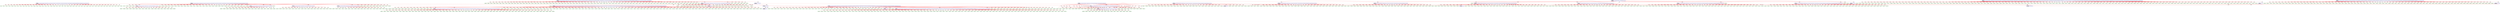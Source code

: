 digraph G {
node9 [shape=box, color=green, label="Node 9"];
node37 [shape=box, color=green, label="Node 37"];
node34 [shape=box, color=green, label="Node 34"];
node13 [shape=box, color=green, label="Node 13"];
node38 [shape=box, color=green, label="Node 38"];
node18 [shape=box, color=green, label="Node 18"];
node17 [shape=box, color=green, label="Node 17"];
node41 [shape=box, color=green, label="Node 41"];
node6 [shape=box, color=green, label="Node 6"];
node8 [shape=box, color=green, label="Node 8"];
node10 [shape=box, color=green, label="Node 10"];
node4 [shape=box, color=green, label="Node 4"];
node33 [shape=box, color=green, label="Node 33"];
node23 [shape=box, color=green, label="Node 23"];
node36 [shape=box, color=green, label="Node 36"];
node12 [shape=box, color=green, label="Node 12"];
node16 [shape=box, color=green, label="Node 16"];
node7 [shape=box, color=green, label="Node 7"];
node35 [shape=box, color=green, label="Node 35"];
node30 [shape=box, color=green, label="Node 30"];
node14 [shape=box, color=green, label="Node 14"];
node21 [shape=box, color=green, label="Node 21"];
node1 [shape=box, color=green, label="Node 1"];
node5 [shape=box, color=green, label="Node 5"];
node39 [shape=box, color=green, label="Node 39"];
node29 [shape=box, color=green, label="Node 29"];
node40 [shape=box, color=green, label="Node 40"];
node31 [shape=box, color=green, label="Node 31"];
node3 [shape=box, color=green, label="Node 3"];
node27 [shape=box, color=green, label="Node 27"];
node2 [shape=box, color=green, label="Node 2"];
node26 [shape=box, color=green, label="Node 26"];
node20 [shape=box, color=green, label="Node 20"];
node11 [shape=box, color=green, label="Node 11"];
node25 [shape=box, color=green, label="Node 25"];
node43 [shape=box, color=green, label="Node 43"];
node19 [shape=box, color=green, label="Node 19"];
node0 [shape=box, color=green, label="Node 0"];
node42 [shape=box, color=green, label="Node 42"];
node32 [shape=box, color=green, label="Node 32"];
node15 [shape=box, color=green, label="Node 15"];
node24 [shape=box, color=green, label="Node 24"];
node22 [shape=box, color=green, label="Node 22"];
node28 [shape=box, color=green, label="Node 28"];
node99 [shape=box, color=green, label="Node 99"];
node58 [shape=box, color=green, label="Node 58"];
node115 [shape=box, color=green, label="Node 115"];
node54 [shape=box, color=green, label="Node 54"];
node113 [shape=box, color=green, label="Node 113"];
node81 [shape=box, color=green, label="Node 81"];
node117 [shape=box, color=green, label="Node 117"];
node79 [shape=box, color=green, label="Node 79"];
node88 [shape=box, color=green, label="Node 88"];
node85 [shape=box, color=green, label="Node 85"];
node90 [shape=box, color=green, label="Node 90"];
node80 [shape=box, color=green, label="Node 80"];
node126 [shape=box, color=green, label="Node 126"];
node83 [shape=box, color=green, label="Node 83"];
node55 [shape=box, color=green, label="Node 55"];
node87 [shape=box, color=green, label="Node 87"];
node110 [shape=box, color=green, label="Node 110"];
node92 [shape=box, color=green, label="Node 92"];
node97 [shape=box, color=green, label="Node 97"];
node114 [shape=box, color=green, label="Node 114"];
node64 [shape=box, color=green, label="Node 64"];
node123 [shape=box, color=green, label="Node 123"];
node106 [shape=box, color=green, label="Node 106"];
node95 [shape=box, color=green, label="Node 95"];
node105 [shape=box, color=green, label="Node 105"];
node63 [shape=box, color=green, label="Node 63"];
node86 [shape=box, color=green, label="Node 86"];
node76 [shape=box, color=green, label="Node 76"];
node66 [shape=box, color=green, label="Node 66"];
node67 [shape=box, color=green, label="Node 67"];
node130 [shape=box, color=green, label="Node 130"];
node98 [shape=box, color=green, label="Node 98"];
node70 [shape=box, color=green, label="Node 70"];
node121 [shape=box, color=green, label="Node 121"];
node73 [shape=box, color=green, label="Node 73"];
node128 [shape=box, color=green, label="Node 128"];
node100 [shape=box, color=green, label="Node 100"];
node116 [shape=box, color=green, label="Node 116"];
node129 [shape=box, color=green, label="Node 129"];
node101 [shape=box, color=green, label="Node 101"];
node65 [shape=box, color=green, label="Node 65"];
node74 [shape=box, color=green, label="Node 74"];
node112 [shape=box, color=green, label="Node 112"];
node119 [shape=box, color=green, label="Node 119"];
node78 [shape=box, color=green, label="Node 78"];
node52 [shape=box, color=green, label="Node 52"];
node60 [shape=box, color=green, label="Node 60"];
node62 [shape=box, color=green, label="Node 62"];
node118 [shape=box, color=green, label="Node 118"];
node56 [shape=box, color=green, label="Node 56"];
node127 [shape=box, color=green, label="Node 127"];
node104 [shape=box, color=green, label="Node 104"];
node91 [shape=box, color=green, label="Node 91"];
node103 [shape=box, color=green, label="Node 103"];
node72 [shape=box, color=green, label="Node 72"];
node93 [shape=box, color=green, label="Node 93"];
node82 [shape=box, color=green, label="Node 82"];
node120 [shape=box, color=green, label="Node 120"];
node108 [shape=box, color=green, label="Node 108"];
node89 [shape=box, color=green, label="Node 89"];
node61 [shape=box, color=green, label="Node 61"];
node75 [shape=box, color=green, label="Node 75"];
node125 [shape=box, color=green, label="Node 125"];
node124 [shape=box, color=green, label="Node 124"];
node71 [shape=box, color=green, label="Node 71"];
node96 [shape=box, color=green, label="Node 96"];
node122 [shape=box, color=green, label="Node 122"];
node69 [shape=box, color=green, label="Node 69"];
node107 [shape=box, color=green, label="Node 107"];
node94 [shape=box, color=green, label="Node 94"];
node53 [shape=box, color=green, label="Node 53"];
node59 [shape=box, color=green, label="Node 59"];
node77 [shape=box, color=green, label="Node 77"];
node111 [shape=box, color=green, label="Node 111"];
node109 [shape=box, color=green, label="Node 109"];
node102 [shape=box, color=green, label="Node 102"];
node68 [shape=box, color=green, label="Node 68"];
node84 [shape=box, color=green, label="Node 84"];
node57 [shape=box, color=green, label="Node 57"];
node139 [shape=box, color=green, label="Node 139"];
node132 [shape=box, color=green, label="Node 132"];
node49 [shape=box, color=green, label="Node 49"];
node141 [shape=box, color=green, label="Node 141"];
node140 [shape=box, color=green, label="Node 140"];
node46 [shape=box, color=green, label="Node 46"];
node50 [shape=box, color=green, label="Node 50"];
node45 [shape=box, color=green, label="Node 45"];
node134 [shape=box, color=green, label="Node 134"];
node143 [shape=box, color=green, label="Node 143"];
node47 [shape=box, color=green, label="Node 47"];
node51 [shape=box, color=green, label="Node 51"];
node138 [shape=box, color=green, label="Node 138"];
node131 [shape=box, color=green, label="Node 131"];
node142 [shape=box, color=green, label="Node 142"];
node48 [shape=box, color=green, label="Node 48"];
node145 [shape=box, color=green, label="Node 145"];
node135 [shape=box, color=green, label="Node 135"];
node133 [shape=box, color=green, label="Node 133"];
node146 [shape=box, color=green, label="Node 146"];
node137 [shape=box, color=green, label="Node 137"];
node44 [shape=box, color=green, label="Node 44"];
node136 [shape=box, color=green, label="Node 136"];
node144 [shape=box, color=green, label="Node 144"];
node244 [shape=box, color=green, label="Node 244"];
node254 [shape=box, color=green, label="Node 254"];
node269 [shape=box, color=green, label="Node 269"];
node277 [shape=box, color=green, label="Node 277"];
node239 [shape=box, color=green, label="Node 239"];
node271 [shape=box, color=green, label="Node 271"];
node252 [shape=box, color=green, label="Node 252"];
node258 [shape=box, color=green, label="Node 258"];
node249 [shape=box, color=green, label="Node 249"];
node243 [shape=box, color=green, label="Node 243"];
node250 [shape=box, color=green, label="Node 250"];
node240 [shape=box, color=green, label="Node 240"];
node230 [shape=box, color=green, label="Node 230"];
node228 [shape=box, color=green, label="Node 228"];
node282 [shape=box, color=green, label="Node 282"];
node233 [shape=box, color=green, label="Node 233"];
node278 [shape=box, color=green, label="Node 278"];
node236 [shape=box, color=green, label="Node 236"];
node245 [shape=box, color=green, label="Node 245"];
node279 [shape=box, color=green, label="Node 279"];
node259 [shape=box, color=green, label="Node 259"];
node264 [shape=box, color=green, label="Node 264"];
node273 [shape=box, color=green, label="Node 273"];
node280 [shape=box, color=green, label="Node 280"];
node262 [shape=box, color=green, label="Node 262"];
node268 [shape=box, color=green, label="Node 268"];
node229 [shape=box, color=green, label="Node 229"];
node234 [shape=box, color=green, label="Node 234"];
node246 [shape=box, color=green, label="Node 246"];
node284 [shape=box, color=green, label="Node 284"];
node255 [shape=box, color=green, label="Node 255"];
node231 [shape=box, color=green, label="Node 231"];
node232 [shape=box, color=green, label="Node 232"];
node235 [shape=box, color=green, label="Node 235"];
node251 [shape=box, color=green, label="Node 251"];
node265 [shape=box, color=green, label="Node 265"];
node272 [shape=box, color=green, label="Node 272"];
node253 [shape=box, color=green, label="Node 253"];
node257 [shape=box, color=green, label="Node 257"];
node281 [shape=box, color=green, label="Node 281"];
node247 [shape=box, color=green, label="Node 247"];
node286 [shape=box, color=green, label="Node 286"];
node238 [shape=box, color=green, label="Node 238"];
node242 [shape=box, color=green, label="Node 242"];
node275 [shape=box, color=green, label="Node 275"];
node270 [shape=box, color=green, label="Node 270"];
node267 [shape=box, color=green, label="Node 267"];
node266 [shape=box, color=green, label="Node 266"];
node241 [shape=box, color=green, label="Node 241"];
node283 [shape=box, color=green, label="Node 283"];
node227 [shape=box, color=green, label="Node 227"];
node260 [shape=box, color=green, label="Node 260"];
node276 [shape=box, color=green, label="Node 276"];
node261 [shape=box, color=green, label="Node 261"];
node263 [shape=box, color=green, label="Node 263"];
node274 [shape=box, color=green, label="Node 274"];
node256 [shape=box, color=green, label="Node 256"];
node248 [shape=box, color=green, label="Node 248"];
node237 [shape=box, color=green, label="Node 237"];
node285 [shape=box, color=green, label="Node 285"];
node193 [shape=box, color=green, label="Node 193"];
node219 [shape=box, color=green, label="Node 219"];
node217 [shape=box, color=green, label="Node 217"];
node155 [shape=box, color=green, label="Node 155"];
node186 [shape=box, color=green, label="Node 186"];
node208 [shape=box, color=green, label="Node 208"];
node192 [shape=box, color=green, label="Node 192"];
node181 [shape=box, color=green, label="Node 181"];
node198 [shape=box, color=green, label="Node 198"];
node187 [shape=box, color=green, label="Node 187"];
node171 [shape=box, color=green, label="Node 171"];
node178 [shape=box, color=green, label="Node 178"];
node151 [shape=box, color=green, label="Node 151"];
node185 [shape=box, color=green, label="Node 185"];
node215 [shape=box, color=green, label="Node 215"];
node209 [shape=box, color=green, label="Node 209"];
node159 [shape=box, color=green, label="Node 159"];
node203 [shape=box, color=green, label="Node 203"];
node210 [shape=box, color=green, label="Node 210"];
node162 [shape=box, color=green, label="Node 162"];
node211 [shape=box, color=green, label="Node 211"];
node189 [shape=box, color=green, label="Node 189"];
node170 [shape=box, color=green, label="Node 170"];
node204 [shape=box, color=green, label="Node 204"];
node169 [shape=box, color=green, label="Node 169"];
node197 [shape=box, color=green, label="Node 197"];
node164 [shape=box, color=green, label="Node 164"];
node154 [shape=box, color=green, label="Node 154"];
node173 [shape=box, color=green, label="Node 173"];
node191 [shape=box, color=green, label="Node 191"];
node180 [shape=box, color=green, label="Node 180"];
node195 [shape=box, color=green, label="Node 195"];
node213 [shape=box, color=green, label="Node 213"];
node175 [shape=box, color=green, label="Node 175"];
node216 [shape=box, color=green, label="Node 216"];
node225 [shape=box, color=green, label="Node 225"];
node153 [shape=box, color=green, label="Node 153"];
node165 [shape=box, color=green, label="Node 165"];
node182 [shape=box, color=green, label="Node 182"];
node166 [shape=box, color=green, label="Node 166"];
node207 [shape=box, color=green, label="Node 207"];
node167 [shape=box, color=green, label="Node 167"];
node188 [shape=box, color=green, label="Node 188"];
node221 [shape=box, color=green, label="Node 221"];
node184 [shape=box, color=green, label="Node 184"];
node196 [shape=box, color=green, label="Node 196"];
node177 [shape=box, color=green, label="Node 177"];
node161 [shape=box, color=green, label="Node 161"];
node168 [shape=box, color=green, label="Node 168"];
node156 [shape=box, color=green, label="Node 156"];
node183 [shape=box, color=green, label="Node 183"];
node179 [shape=box, color=green, label="Node 179"];
node158 [shape=box, color=green, label="Node 158"];
node190 [shape=box, color=green, label="Node 190"];
node220 [shape=box, color=green, label="Node 220"];
node201 [shape=box, color=green, label="Node 201"];
node205 [shape=box, color=green, label="Node 205"];
node212 [shape=box, color=green, label="Node 212"];
node150 [shape=box, color=green, label="Node 150"];
node194 [shape=box, color=green, label="Node 194"];
node226 [shape=box, color=green, label="Node 226"];
node223 [shape=box, color=green, label="Node 223"];
node152 [shape=box, color=green, label="Node 152"];
node163 [shape=box, color=green, label="Node 163"];
node199 [shape=box, color=green, label="Node 199"];
node214 [shape=box, color=green, label="Node 214"];
node149 [shape=box, color=green, label="Node 149"];
node176 [shape=box, color=green, label="Node 176"];
node174 [shape=box, color=green, label="Node 174"];
node200 [shape=box, color=green, label="Node 200"];
node202 [shape=box, color=green, label="Node 202"];
node148 [shape=box, color=green, label="Node 148"];
node224 [shape=box, color=green, label="Node 224"];
node218 [shape=box, color=green, label="Node 218"];
node206 [shape=box, color=green, label="Node 206"];
node222 [shape=box, color=green, label="Node 222"];
node147 [shape=box, color=green, label="Node 147"];
node172 [shape=box, color=green, label="Node 172"];
node160 [shape=box, color=green, label="Node 160"];
node157 [shape=box, color=green, label="Node 157"];
node326 [shape=box, color=green, label="Node 326"];
node315 [shape=box, color=green, label="Node 315"];
node304 [shape=box, color=green, label="Node 304"];
node310 [shape=box, color=green, label="Node 310"];
node323 [shape=box, color=green, label="Node 323"];
node290 [shape=box, color=green, label="Node 290"];
node343 [shape=box, color=green, label="Node 343"];
node306 [shape=box, color=green, label="Node 306"];
node292 [shape=box, color=green, label="Node 292"];
node330 [shape=box, color=green, label="Node 330"];
node321 [shape=box, color=green, label="Node 321"];
node314 [shape=box, color=green, label="Node 314"];
node307 [shape=box, color=green, label="Node 307"];
node303 [shape=box, color=green, label="Node 303"];
node313 [shape=box, color=green, label="Node 313"];
node358 [shape=box, color=green, label="Node 358"];
node311 [shape=box, color=green, label="Node 311"];
node319 [shape=box, color=green, label="Node 319"];
node325 [shape=box, color=green, label="Node 325"];
node287 [shape=box, color=green, label="Node 287"];
node354 [shape=box, color=green, label="Node 354"];
node301 [shape=box, color=green, label="Node 301"];
node322 [shape=box, color=green, label="Node 322"];
node345 [shape=box, color=green, label="Node 345"];
node339 [shape=box, color=green, label="Node 339"];
node318 [shape=box, color=green, label="Node 318"];
node299 [shape=box, color=green, label="Node 299"];
node346 [shape=box, color=green, label="Node 346"];
node302 [shape=box, color=green, label="Node 302"];
node344 [shape=box, color=green, label="Node 344"];
node298 [shape=box, color=green, label="Node 298"];
node316 [shape=box, color=green, label="Node 316"];
node328 [shape=box, color=green, label="Node 328"];
node331 [shape=box, color=green, label="Node 331"];
node297 [shape=box, color=green, label="Node 297"];
node357 [shape=box, color=green, label="Node 357"];
node320 [shape=box, color=green, label="Node 320"];
node333 [shape=box, color=green, label="Node 333"];
node337 [shape=box, color=green, label="Node 337"];
node312 [shape=box, color=green, label="Node 312"];
node353 [shape=box, color=green, label="Node 353"];
node293 [shape=box, color=green, label="Node 293"];
node327 [shape=box, color=green, label="Node 327"];
node324 [shape=box, color=green, label="Node 324"];
node340 [shape=box, color=green, label="Node 340"];
node341 [shape=box, color=green, label="Node 341"];
node359 [shape=box, color=green, label="Node 359"];
node305 [shape=box, color=green, label="Node 305"];
node360 [shape=box, color=green, label="Node 360"];
node356 [shape=box, color=green, label="Node 356"];
node295 [shape=box, color=green, label="Node 295"];
node351 [shape=box, color=green, label="Node 351"];
node291 [shape=box, color=green, label="Node 291"];
node352 [shape=box, color=green, label="Node 352"];
node308 [shape=box, color=green, label="Node 308"];
node349 [shape=box, color=green, label="Node 349"];
node336 [shape=box, color=green, label="Node 336"];
node300 [shape=box, color=green, label="Node 300"];
node338 [shape=box, color=green, label="Node 338"];
node317 [shape=box, color=green, label="Node 317"];
node342 [shape=box, color=green, label="Node 342"];
node332 [shape=box, color=green, label="Node 332"];
node329 [shape=box, color=green, label="Node 329"];
node309 [shape=box, color=green, label="Node 309"];
node288 [shape=box, color=green, label="Node 288"];
node348 [shape=box, color=green, label="Node 348"];
node335 [shape=box, color=green, label="Node 335"];
node334 [shape=box, color=green, label="Node 334"];
node294 [shape=box, color=green, label="Node 294"];
node289 [shape=box, color=green, label="Node 289"];
node296 [shape=box, color=green, label="Node 296"];
node355 [shape=box, color=green, label="Node 355"];
node350 [shape=box, color=green, label="Node 350"];
node347 [shape=box, color=green, label="Node 347"];
node370 [shape=box, color=green, label="Node 370"];
node377 [shape=box, color=green, label="Node 377"];
node365 [shape=box, color=green, label="Node 365"];
node375 [shape=box, color=green, label="Node 375"];
node367 [shape=box, color=green, label="Node 367"];
node368 [shape=box, color=green, label="Node 368"];
node369 [shape=box, color=green, label="Node 369"];
node379 [shape=box, color=green, label="Node 379"];
node371 [shape=box, color=green, label="Node 371"];
node372 [shape=box, color=green, label="Node 372"];
node380 [shape=box, color=green, label="Node 380"];
node381 [shape=box, color=green, label="Node 381"];
node361 [shape=box, color=green, label="Node 361"];
node366 [shape=box, color=green, label="Node 366"];
node364 [shape=box, color=green, label="Node 364"];
node378 [shape=box, color=green, label="Node 378"];
node362 [shape=box, color=green, label="Node 362"];
node376 [shape=box, color=green, label="Node 376"];
node373 [shape=box, color=green, label="Node 373"];
node374 [shape=box, color=green, label="Node 374"];
node363 [shape=box, color=green, label="Node 363"];
node382 [shape=box, color=green, label="Node 382"];
node389 [shape=box, color=green, label="Node 389"];
node395 [shape=box, color=green, label="Node 395"];
node383 [shape=box, color=green, label="Node 383"];
node384 [shape=box, color=green, label="Node 384"];
node386 [shape=box, color=green, label="Node 386"];
node392 [shape=box, color=green, label="Node 392"];
node394 [shape=box, color=green, label="Node 394"];
node393 [shape=box, color=green, label="Node 393"];
node390 [shape=box, color=green, label="Node 390"];
node398 [shape=box, color=green, label="Node 398"];
node387 [shape=box, color=green, label="Node 387"];
node391 [shape=box, color=green, label="Node 391"];
node388 [shape=box, color=green, label="Node 388"];
node396 [shape=box, color=green, label="Node 396"];
node397 [shape=box, color=green, label="Node 397"];
node385 [shape=box, color=green, label="Node 385"];
node546 [shape=box, color=green, label="Node 546"];
node543 [shape=box, color=green, label="Node 543"];
node544 [shape=box, color=green, label="Node 544"];
node545 [shape=box, color=green, label="Node 545"];
node414 [shape=box, color=green, label="Node 414"];
node416 [shape=box, color=green, label="Node 416"];
node430 [shape=box, color=green, label="Node 430"];
node399 [shape=box, color=green, label="Node 399"];
node432 [shape=box, color=green, label="Node 432"];
node420 [shape=box, color=green, label="Node 420"];
node411 [shape=box, color=green, label="Node 411"];
node402 [shape=box, color=green, label="Node 402"];
node401 [shape=box, color=green, label="Node 401"];
node409 [shape=box, color=green, label="Node 409"];
node428 [shape=box, color=green, label="Node 428"];
node435 [shape=box, color=green, label="Node 435"];
node421 [shape=box, color=green, label="Node 421"];
node433 [shape=box, color=green, label="Node 433"];
node407 [shape=box, color=green, label="Node 407"];
node403 [shape=box, color=green, label="Node 403"];
node404 [shape=box, color=green, label="Node 404"];
node427 [shape=box, color=green, label="Node 427"];
node417 [shape=box, color=green, label="Node 417"];
node424 [shape=box, color=green, label="Node 424"];
node425 [shape=box, color=green, label="Node 425"];
node426 [shape=box, color=green, label="Node 426"];
node419 [shape=box, color=green, label="Node 419"];
node412 [shape=box, color=green, label="Node 412"];
node413 [shape=box, color=green, label="Node 413"];
node431 [shape=box, color=green, label="Node 431"];
node400 [shape=box, color=green, label="Node 400"];
node422 [shape=box, color=green, label="Node 422"];
node415 [shape=box, color=green, label="Node 415"];
node434 [shape=box, color=green, label="Node 434"];
node405 [shape=box, color=green, label="Node 405"];
node418 [shape=box, color=green, label="Node 418"];
node410 [shape=box, color=green, label="Node 410"];
node429 [shape=box, color=green, label="Node 429"];
node423 [shape=box, color=green, label="Node 423"];
node437 [shape=box, color=green, label="Node 437"];
node406 [shape=box, color=green, label="Node 406"];
node408 [shape=box, color=green, label="Node 408"];
node436 [shape=box, color=green, label="Node 436"];
node526 [shape=box, color=green, label="Node 526"];
node524 [shape=box, color=green, label="Node 524"];
node511 [shape=box, color=green, label="Node 511"];
node539 [shape=box, color=green, label="Node 539"];
node506 [shape=box, color=green, label="Node 506"];
node504 [shape=box, color=green, label="Node 504"];
node517 [shape=box, color=green, label="Node 517"];
node532 [shape=box, color=green, label="Node 532"];
node531 [shape=box, color=green, label="Node 531"];
node540 [shape=box, color=green, label="Node 540"];
node530 [shape=box, color=green, label="Node 530"];
node509 [shape=box, color=green, label="Node 509"];
node507 [shape=box, color=green, label="Node 507"];
node518 [shape=box, color=green, label="Node 518"];
node534 [shape=box, color=green, label="Node 534"];
node533 [shape=box, color=green, label="Node 533"];
node508 [shape=box, color=green, label="Node 508"];
node525 [shape=box, color=green, label="Node 525"];
node527 [shape=box, color=green, label="Node 527"];
node505 [shape=box, color=green, label="Node 505"];
node521 [shape=box, color=green, label="Node 521"];
node520 [shape=box, color=green, label="Node 520"];
node536 [shape=box, color=green, label="Node 536"];
node513 [shape=box, color=green, label="Node 513"];
node516 [shape=box, color=green, label="Node 516"];
node522 [shape=box, color=green, label="Node 522"];
node528 [shape=box, color=green, label="Node 528"];
node542 [shape=box, color=green, label="Node 542"];
node541 [shape=box, color=green, label="Node 541"];
node538 [shape=box, color=green, label="Node 538"];
node519 [shape=box, color=green, label="Node 519"];
node535 [shape=box, color=green, label="Node 535"];
node523 [shape=box, color=green, label="Node 523"];
node510 [shape=box, color=green, label="Node 510"];
node537 [shape=box, color=green, label="Node 537"];
node503 [shape=box, color=green, label="Node 503"];
node529 [shape=box, color=green, label="Node 529"];
node512 [shape=box, color=green, label="Node 512"];
node514 [shape=box, color=green, label="Node 514"];
node515 [shape=box, color=green, label="Node 515"];
node560 [shape=box, color=green, label="Node 560"];
node573 [shape=box, color=green, label="Node 573"];
node547 [shape=box, color=green, label="Node 547"];
node561 [shape=box, color=green, label="Node 561"];
node566 [shape=box, color=green, label="Node 566"];
node559 [shape=box, color=green, label="Node 559"];
node548 [shape=box, color=green, label="Node 548"];
node568 [shape=box, color=green, label="Node 568"];
node572 [shape=box, color=green, label="Node 572"];
node553 [shape=box, color=green, label="Node 553"];
node564 [shape=box, color=green, label="Node 564"];
node550 [shape=box, color=green, label="Node 550"];
node605 [shape=box, color=green, label="Node 605"];
node571 [shape=box, color=green, label="Node 571"];
node570 [shape=box, color=green, label="Node 570"];
node606 [shape=box, color=green, label="Node 606"];
node557 [shape=box, color=green, label="Node 557"];
node563 [shape=box, color=green, label="Node 563"];
node551 [shape=box, color=green, label="Node 551"];
node574 [shape=box, color=green, label="Node 574"];
node552 [shape=box, color=green, label="Node 552"];
node565 [shape=box, color=green, label="Node 565"];
node562 [shape=box, color=green, label="Node 562"];
node575 [shape=box, color=green, label="Node 575"];
node555 [shape=box, color=green, label="Node 555"];
node558 [shape=box, color=green, label="Node 558"];
node556 [shape=box, color=green, label="Node 556"];
node604 [shape=box, color=green, label="Node 604"];
node549 [shape=box, color=green, label="Node 549"];
node554 [shape=box, color=green, label="Node 554"];
node569 [shape=box, color=green, label="Node 569"];
node567 [shape=box, color=green, label="Node 567"];
node591 [shape=box, color=green, label="Node 591"];
node588 [shape=box, color=green, label="Node 588"];
node593 [shape=box, color=green, label="Node 593"];
node595 [shape=box, color=green, label="Node 595"];
node596 [shape=box, color=green, label="Node 596"];
node579 [shape=box, color=green, label="Node 579"];
node578 [shape=box, color=green, label="Node 578"];
node586 [shape=box, color=green, label="Node 586"];
node587 [shape=box, color=green, label="Node 587"];
node594 [shape=box, color=green, label="Node 594"];
node577 [shape=box, color=green, label="Node 577"];
node598 [shape=box, color=green, label="Node 598"];
node589 [shape=box, color=green, label="Node 589"];
node603 [shape=box, color=green, label="Node 603"];
node592 [shape=box, color=green, label="Node 592"];
node597 [shape=box, color=green, label="Node 597"];
node580 [shape=box, color=green, label="Node 580"];
node582 [shape=box, color=green, label="Node 582"];
node590 [shape=box, color=green, label="Node 590"];
node600 [shape=box, color=green, label="Node 600"];
node581 [shape=box, color=green, label="Node 581"];
node584 [shape=box, color=green, label="Node 584"];
node585 [shape=box, color=green, label="Node 585"];
node601 [shape=box, color=green, label="Node 601"];
node583 [shape=box, color=green, label="Node 583"];
node576 [shape=box, color=green, label="Node 576"];
node599 [shape=box, color=green, label="Node 599"];
node602 [shape=box, color=green, label="Node 602"];
node621 [shape=box, color=green, label="Node 621"];
node609 [shape=box, color=green, label="Node 609"];
node632 [shape=box, color=green, label="Node 632"];
node607 [shape=box, color=green, label="Node 607"];
node625 [shape=box, color=green, label="Node 625"];
node628 [shape=box, color=green, label="Node 628"];
node615 [shape=box, color=green, label="Node 615"];
node617 [shape=box, color=green, label="Node 617"];
node613 [shape=box, color=green, label="Node 613"];
node616 [shape=box, color=green, label="Node 616"];
node626 [shape=box, color=green, label="Node 626"];
node631 [shape=box, color=green, label="Node 631"];
node633 [shape=box, color=green, label="Node 633"];
node608 [shape=box, color=green, label="Node 608"];
node620 [shape=box, color=green, label="Node 620"];
node638 [shape=box, color=green, label="Node 638"];
node629 [shape=box, color=green, label="Node 629"];
node627 [shape=box, color=green, label="Node 627"];
node611 [shape=box, color=green, label="Node 611"];
node634 [shape=box, color=green, label="Node 634"];
node618 [shape=box, color=green, label="Node 618"];
node636 [shape=box, color=green, label="Node 636"];
node623 [shape=box, color=green, label="Node 623"];
node612 [shape=box, color=green, label="Node 612"];
node624 [shape=box, color=green, label="Node 624"];
node630 [shape=box, color=green, label="Node 630"];
node635 [shape=box, color=green, label="Node 635"];
node622 [shape=box, color=green, label="Node 622"];
node637 [shape=box, color=green, label="Node 637"];
node610 [shape=box, color=green, label="Node 610"];
node614 [shape=box, color=green, label="Node 614"];
node619 [shape=box, color=green, label="Node 619"];
node469 [shape=box, color=green, label="Node 469"];
node460 [shape=box, color=green, label="Node 460"];
node456 [shape=box, color=green, label="Node 456"];
node442 [shape=box, color=green, label="Node 442"];
node467 [shape=box, color=green, label="Node 467"];
node452 [shape=box, color=green, label="Node 452"];
node438 [shape=box, color=green, label="Node 438"];
node445 [shape=box, color=green, label="Node 445"];
node457 [shape=box, color=green, label="Node 457"];
node450 [shape=box, color=green, label="Node 450"];
node461 [shape=box, color=green, label="Node 461"];
node468 [shape=box, color=green, label="Node 468"];
node459 [shape=box, color=green, label="Node 459"];
node472 [shape=box, color=green, label="Node 472"];
node455 [shape=box, color=green, label="Node 455"];
node447 [shape=box, color=green, label="Node 447"];
node462 [shape=box, color=green, label="Node 462"];
node465 [shape=box, color=green, label="Node 465"];
node458 [shape=box, color=green, label="Node 458"];
node448 [shape=box, color=green, label="Node 448"];
node466 [shape=box, color=green, label="Node 466"];
node439 [shape=box, color=green, label="Node 439"];
node441 [shape=box, color=green, label="Node 441"];
node463 [shape=box, color=green, label="Node 463"];
node470 [shape=box, color=green, label="Node 470"];
node451 [shape=box, color=green, label="Node 451"];
node446 [shape=box, color=green, label="Node 446"];
node443 [shape=box, color=green, label="Node 443"];
node449 [shape=box, color=green, label="Node 449"];
node453 [shape=box, color=green, label="Node 453"];
node454 [shape=box, color=green, label="Node 454"];
node440 [shape=box, color=green, label="Node 440"];
node444 [shape=box, color=green, label="Node 444"];
node471 [shape=box, color=green, label="Node 471"];
node464 [shape=box, color=green, label="Node 464"];
node486 [shape=box, color=green, label="Node 486"];
node473 [shape=box, color=green, label="Node 473"];
node476 [shape=box, color=green, label="Node 476"];
node489 [shape=box, color=green, label="Node 489"];
node485 [shape=box, color=green, label="Node 485"];
node480 [shape=box, color=green, label="Node 480"];
node492 [shape=box, color=green, label="Node 492"];
node474 [shape=box, color=green, label="Node 474"];
node487 [shape=box, color=green, label="Node 487"];
node501 [shape=box, color=green, label="Node 501"];
node493 [shape=box, color=green, label="Node 493"];
node494 [shape=box, color=green, label="Node 494"];
node484 [shape=box, color=green, label="Node 484"];
node482 [shape=box, color=green, label="Node 482"];
node478 [shape=box, color=green, label="Node 478"];
node496 [shape=box, color=green, label="Node 496"];
node481 [shape=box, color=green, label="Node 481"];
node500 [shape=box, color=green, label="Node 500"];
node475 [shape=box, color=green, label="Node 475"];
node502 [shape=box, color=green, label="Node 502"];
node495 [shape=box, color=green, label="Node 495"];
node490 [shape=box, color=green, label="Node 490"];
node499 [shape=box, color=green, label="Node 499"];
node477 [shape=box, color=green, label="Node 477"];
node498 [shape=box, color=green, label="Node 498"];
node491 [shape=box, color=green, label="Node 491"];
node483 [shape=box, color=green, label="Node 483"];
node479 [shape=box, color=green, label="Node 479"];
node497 [shape=box, color=green, label="Node 497"];
node488 [shape=box, color=green, label="Node 488"];
node752 [shape=box, color=green, label="Node 752"];
node647 [shape=box, color=green, label="Node 647"];
node691 [shape=box, color=green, label="Node 691"];
node758 [shape=box, color=green, label="Node 758"];
node677 [shape=box, color=green, label="Node 677"];
node738 [shape=box, color=green, label="Node 738"];
node762 [shape=box, color=green, label="Node 762"];
node687 [shape=box, color=green, label="Node 687"];
node693 [shape=box, color=green, label="Node 693"];
node671 [shape=box, color=green, label="Node 671"];
node747 [shape=box, color=green, label="Node 747"];
node666 [shape=box, color=green, label="Node 666"];
node681 [shape=box, color=green, label="Node 681"];
node670 [shape=box, color=green, label="Node 670"];
node718 [shape=box, color=green, label="Node 718"];
node651 [shape=box, color=green, label="Node 651"];
node717 [shape=box, color=green, label="Node 717"];
node735 [shape=box, color=green, label="Node 735"];
node645 [shape=box, color=green, label="Node 645"];
node715 [shape=box, color=green, label="Node 715"];
node733 [shape=box, color=green, label="Node 733"];
node655 [shape=box, color=green, label="Node 655"];
node750 [shape=box, color=green, label="Node 750"];
node732 [shape=box, color=green, label="Node 732"];
node719 [shape=box, color=green, label="Node 719"];
node674 [shape=box, color=green, label="Node 674"];
node740 [shape=box, color=green, label="Node 740"];
node723 [shape=box, color=green, label="Node 723"];
node650 [shape=box, color=green, label="Node 650"];
node745 [shape=box, color=green, label="Node 745"];
node657 [shape=box, color=green, label="Node 657"];
node688 [shape=box, color=green, label="Node 688"];
node639 [shape=box, color=green, label="Node 639"];
node730 [shape=box, color=green, label="Node 730"];
node649 [shape=box, color=green, label="Node 649"];
node653 [shape=box, color=green, label="Node 653"];
node712 [shape=box, color=green, label="Node 712"];
node684 [shape=box, color=green, label="Node 684"];
node714 [shape=box, color=green, label="Node 714"];
node654 [shape=box, color=green, label="Node 654"];
node761 [shape=box, color=green, label="Node 761"];
node753 [shape=box, color=green, label="Node 753"];
node692 [shape=box, color=green, label="Node 692"];
node680 [shape=box, color=green, label="Node 680"];
node678 [shape=box, color=green, label="Node 678"];
node763 [shape=box, color=green, label="Node 763"];
node660 [shape=box, color=green, label="Node 660"];
node679 [shape=box, color=green, label="Node 679"];
node643 [shape=box, color=green, label="Node 643"];
node707 [shape=box, color=green, label="Node 707"];
node725 [shape=box, color=green, label="Node 725"];
node695 [shape=box, color=green, label="Node 695"];
node652 [shape=box, color=green, label="Node 652"];
node700 [shape=box, color=green, label="Node 700"];
node716 [shape=box, color=green, label="Node 716"];
node722 [shape=box, color=green, label="Node 722"];
node705 [shape=box, color=green, label="Node 705"];
node662 [shape=box, color=green, label="Node 662"];
node728 [shape=box, color=green, label="Node 728"];
node721 [shape=box, color=green, label="Node 721"];
node704 [shape=box, color=green, label="Node 704"];
node746 [shape=box, color=green, label="Node 746"];
node739 [shape=box, color=green, label="Node 739"];
node708 [shape=box, color=green, label="Node 708"];
node729 [shape=box, color=green, label="Node 729"];
node744 [shape=box, color=green, label="Node 744"];
node665 [shape=box, color=green, label="Node 665"];
node759 [shape=box, color=green, label="Node 759"];
node659 [shape=box, color=green, label="Node 659"];
node756 [shape=box, color=green, label="Node 756"];
node755 [shape=box, color=green, label="Node 755"];
node658 [shape=box, color=green, label="Node 658"];
node751 [shape=box, color=green, label="Node 751"];
node702 [shape=box, color=green, label="Node 702"];
node698 [shape=box, color=green, label="Node 698"];
node767 [shape=box, color=green, label="Node 767"];
node686 [shape=box, color=green, label="Node 686"];
node689 [shape=box, color=green, label="Node 689"];
node701 [shape=box, color=green, label="Node 701"];
node727 [shape=box, color=green, label="Node 727"];
node742 [shape=box, color=green, label="Node 742"];
node642 [shape=box, color=green, label="Node 642"];
node743 [shape=box, color=green, label="Node 743"];
node667 [shape=box, color=green, label="Node 667"];
node748 [shape=box, color=green, label="Node 748"];
node726 [shape=box, color=green, label="Node 726"];
node737 [shape=box, color=green, label="Node 737"];
node663 [shape=box, color=green, label="Node 663"];
node766 [shape=box, color=green, label="Node 766"];
node669 [shape=box, color=green, label="Node 669"];
node734 [shape=box, color=green, label="Node 734"];
node694 [shape=box, color=green, label="Node 694"];
node697 [shape=box, color=green, label="Node 697"];
node760 [shape=box, color=green, label="Node 760"];
node682 [shape=box, color=green, label="Node 682"];
node764 [shape=box, color=green, label="Node 764"];
node765 [shape=box, color=green, label="Node 765"];
node749 [shape=box, color=green, label="Node 749"];
node690 [shape=box, color=green, label="Node 690"];
node710 [shape=box, color=green, label="Node 710"];
node720 [shape=box, color=green, label="Node 720"];
node699 [shape=box, color=green, label="Node 699"];
node673 [shape=box, color=green, label="Node 673"];
node736 [shape=box, color=green, label="Node 736"];
node656 [shape=box, color=green, label="Node 656"];
node685 [shape=box, color=green, label="Node 685"];
node703 [shape=box, color=green, label="Node 703"];
node724 [shape=box, color=green, label="Node 724"];
node709 [shape=box, color=green, label="Node 709"];
node672 [shape=box, color=green, label="Node 672"];
node646 [shape=box, color=green, label="Node 646"];
node644 [shape=box, color=green, label="Node 644"];
node741 [shape=box, color=green, label="Node 741"];
node668 [shape=box, color=green, label="Node 668"];
node713 [shape=box, color=green, label="Node 713"];
node731 [shape=box, color=green, label="Node 731"];
node661 [shape=box, color=green, label="Node 661"];
node757 [shape=box, color=green, label="Node 757"];
node640 [shape=box, color=green, label="Node 640"];
node683 [shape=box, color=green, label="Node 683"];
node641 [shape=box, color=green, label="Node 641"];
node675 [shape=box, color=green, label="Node 675"];
node648 [shape=box, color=green, label="Node 648"];
node754 [shape=box, color=green, label="Node 754"];
node696 [shape=box, color=green, label="Node 696"];
node664 [shape=box, color=green, label="Node 664"];
node711 [shape=box, color=green, label="Node 711"];
node676 [shape=box, color=green, label="Node 676"];
node706 [shape=box, color=green, label="Node 706"];
node772 [shape=box, color=green, label="Node 772"];
node872 [shape=box, color=green, label="Node 872"];
node870 [shape=box, color=green, label="Node 870"];
node777 [shape=box, color=green, label="Node 777"];
node774 [shape=box, color=green, label="Node 774"];
node879 [shape=box, color=green, label="Node 879"];
node880 [shape=box, color=green, label="Node 880"];
node775 [shape=box, color=green, label="Node 775"];
node876 [shape=box, color=green, label="Node 876"];
node856 [shape=box, color=green, label="Node 856"];
node855 [shape=box, color=green, label="Node 855"];
node867 [shape=box, color=green, label="Node 867"];
node853 [shape=box, color=green, label="Node 853"];
node857 [shape=box, color=green, label="Node 857"];
node851 [shape=box, color=green, label="Node 851"];
node877 [shape=box, color=green, label="Node 877"];
node883 [shape=box, color=green, label="Node 883"];
node871 [shape=box, color=green, label="Node 871"];
node874 [shape=box, color=green, label="Node 874"];
node873 [shape=box, color=green, label="Node 873"];
node850 [shape=box, color=green, label="Node 850"];
node862 [shape=box, color=green, label="Node 862"];
node869 [shape=box, color=green, label="Node 869"];
node859 [shape=box, color=green, label="Node 859"];
node854 [shape=box, color=green, label="Node 854"];
node866 [shape=box, color=green, label="Node 866"];
node770 [shape=box, color=green, label="Node 770"];
node868 [shape=box, color=green, label="Node 868"];
node858 [shape=box, color=green, label="Node 858"];
node882 [shape=box, color=green, label="Node 882"];
node860 [shape=box, color=green, label="Node 860"];
node771 [shape=box, color=green, label="Node 771"];
node768 [shape=box, color=green, label="Node 768"];
node776 [shape=box, color=green, label="Node 776"];
node769 [shape=box, color=green, label="Node 769"];
node852 [shape=box, color=green, label="Node 852"];
node864 [shape=box, color=green, label="Node 864"];
node881 [shape=box, color=green, label="Node 881"];
node865 [shape=box, color=green, label="Node 865"];
node863 [shape=box, color=green, label="Node 863"];
node861 [shape=box, color=green, label="Node 861"];
node878 [shape=box, color=green, label="Node 878"];
node773 [shape=box, color=green, label="Node 773"];
node875 [shape=box, color=green, label="Node 875"];
node837 [shape=box, color=green, label="Node 837"];
node842 [shape=box, color=green, label="Node 842"];
node834 [shape=box, color=green, label="Node 834"];
node838 [shape=box, color=green, label="Node 838"];
node849 [shape=box, color=green, label="Node 849"];
node840 [shape=box, color=green, label="Node 840"];
node839 [shape=box, color=green, label="Node 839"];
node846 [shape=box, color=green, label="Node 846"];
node843 [shape=box, color=green, label="Node 843"];
node833 [shape=box, color=green, label="Node 833"];
node832 [shape=box, color=green, label="Node 832"];
node844 [shape=box, color=green, label="Node 844"];
node845 [shape=box, color=green, label="Node 845"];
node836 [shape=box, color=green, label="Node 836"];
node847 [shape=box, color=green, label="Node 847"];
node835 [shape=box, color=green, label="Node 835"];
node848 [shape=box, color=green, label="Node 848"];
node841 [shape=box, color=green, label="Node 841"];
node807 [shape=box, color=green, label="Node 807"];
node796 [shape=box, color=green, label="Node 796"];
node811 [shape=box, color=green, label="Node 811"];
node810 [shape=box, color=green, label="Node 810"];
node805 [shape=box, color=green, label="Node 805"];
node804 [shape=box, color=green, label="Node 804"];
node801 [shape=box, color=green, label="Node 801"];
node808 [shape=box, color=green, label="Node 808"];
node803 [shape=box, color=green, label="Node 803"];
node806 [shape=box, color=green, label="Node 806"];
node813 [shape=box, color=green, label="Node 813"];
node809 [shape=box, color=green, label="Node 809"];
node797 [shape=box, color=green, label="Node 797"];
node799 [shape=box, color=green, label="Node 799"];
node798 [shape=box, color=green, label="Node 798"];
node800 [shape=box, color=green, label="Node 800"];
node802 [shape=box, color=green, label="Node 802"];
node812 [shape=box, color=green, label="Node 812"];
node827 [shape=box, color=green, label="Node 827"];
node830 [shape=box, color=green, label="Node 830"];
node821 [shape=box, color=green, label="Node 821"];
node818 [shape=box, color=green, label="Node 818"];
node825 [shape=box, color=green, label="Node 825"];
node816 [shape=box, color=green, label="Node 816"];
node822 [shape=box, color=green, label="Node 822"];
node819 [shape=box, color=green, label="Node 819"];
node820 [shape=box, color=green, label="Node 820"];
node817 [shape=box, color=green, label="Node 817"];
node826 [shape=box, color=green, label="Node 826"];
node823 [shape=box, color=green, label="Node 823"];
node824 [shape=box, color=green, label="Node 824"];
node814 [shape=box, color=green, label="Node 814"];
node815 [shape=box, color=green, label="Node 815"];
node831 [shape=box, color=green, label="Node 831"];
node829 [shape=box, color=green, label="Node 829"];
node828 [shape=box, color=green, label="Node 828"];
node779 [shape=box, color=green, label="Node 779"];
node783 [shape=box, color=green, label="Node 783"];
node784 [shape=box, color=green, label="Node 784"];
node778 [shape=box, color=green, label="Node 778"];
node790 [shape=box, color=green, label="Node 790"];
node786 [shape=box, color=green, label="Node 786"];
node782 [shape=box, color=green, label="Node 782"];
node787 [shape=box, color=green, label="Node 787"];
node788 [shape=box, color=green, label="Node 788"];
node781 [shape=box, color=green, label="Node 781"];
node793 [shape=box, color=green, label="Node 793"];
node789 [shape=box, color=green, label="Node 789"];
node780 [shape=box, color=green, label="Node 780"];
node792 [shape=box, color=green, label="Node 792"];
node794 [shape=box, color=green, label="Node 794"];
node795 [shape=box, color=green, label="Node 795"];
node791 [shape=box, color=green, label="Node 791"];
node785 [shape=box, color=green, label="Node 785"];
node1008 [shape=box, color=green, label="Node 1008"];
node946 [shape=box, color=green, label="Node 946"];
node965 [shape=box, color=green, label="Node 965"];
node954 [shape=box, color=green, label="Node 954"];
node963 [shape=box, color=green, label="Node 963"];
node999 [shape=box, color=green, label="Node 999"];
node1016 [shape=box, color=green, label="Node 1016"];
node998 [shape=box, color=green, label="Node 998"];
node972 [shape=box, color=green, label="Node 972"];
node977 [shape=box, color=green, label="Node 977"];
node955 [shape=box, color=green, label="Node 955"];
node985 [shape=box, color=green, label="Node 985"];
node967 [shape=box, color=green, label="Node 967"];
node1022 [shape=box, color=green, label="Node 1022"];
node986 [shape=box, color=green, label="Node 986"];
node988 [shape=box, color=green, label="Node 988"];
node1007 [shape=box, color=green, label="Node 1007"];
node1006 [shape=box, color=green, label="Node 1006"];
node1000 [shape=box, color=green, label="Node 1000"];
node989 [shape=box, color=green, label="Node 989"];
node1003 [shape=box, color=green, label="Node 1003"];
node948 [shape=box, color=green, label="Node 948"];
node987 [shape=box, color=green, label="Node 987"];
node944 [shape=box, color=green, label="Node 944"];
node1028 [shape=box, color=green, label="Node 1028"];
node959 [shape=box, color=green, label="Node 959"];
node1001 [shape=box, color=green, label="Node 1001"];
node993 [shape=box, color=green, label="Node 993"];
node1018 [shape=box, color=green, label="Node 1018"];
node1011 [shape=box, color=green, label="Node 1011"];
node996 [shape=box, color=green, label="Node 996"];
node970 [shape=box, color=green, label="Node 970"];
node964 [shape=box, color=green, label="Node 964"];
node945 [shape=box, color=green, label="Node 945"];
node1019 [shape=box, color=green, label="Node 1019"];
node979 [shape=box, color=green, label="Node 979"];
node958 [shape=box, color=green, label="Node 958"];
node1025 [shape=box, color=green, label="Node 1025"];
node981 [shape=box, color=green, label="Node 981"];
node961 [shape=box, color=green, label="Node 961"];
node1014 [shape=box, color=green, label="Node 1014"];
node952 [shape=box, color=green, label="Node 952"];
node1027 [shape=box, color=green, label="Node 1027"];
node1026 [shape=box, color=green, label="Node 1026"];
node991 [shape=box, color=green, label="Node 991"];
node940 [shape=box, color=green, label="Node 940"];
node968 [shape=box, color=green, label="Node 968"];
node962 [shape=box, color=green, label="Node 962"];
node941 [shape=box, color=green, label="Node 941"];
node1020 [shape=box, color=green, label="Node 1020"];
node1021 [shape=box, color=green, label="Node 1021"];
node984 [shape=box, color=green, label="Node 984"];
node1015 [shape=box, color=green, label="Node 1015"];
node976 [shape=box, color=green, label="Node 976"];
node1017 [shape=box, color=green, label="Node 1017"];
node947 [shape=box, color=green, label="Node 947"];
node1004 [shape=box, color=green, label="Node 1004"];
node950 [shape=box, color=green, label="Node 950"];
node971 [shape=box, color=green, label="Node 971"];
node978 [shape=box, color=green, label="Node 978"];
node1032 [shape=box, color=green, label="Node 1032"];
node983 [shape=box, color=green, label="Node 983"];
node1030 [shape=box, color=green, label="Node 1030"];
node1002 [shape=box, color=green, label="Node 1002"];
node949 [shape=box, color=green, label="Node 949"];
node973 [shape=box, color=green, label="Node 973"];
node951 [shape=box, color=green, label="Node 951"];
node1009 [shape=box, color=green, label="Node 1009"];
node980 [shape=box, color=green, label="Node 980"];
node942 [shape=box, color=green, label="Node 942"];
node957 [shape=box, color=green, label="Node 957"];
node1013 [shape=box, color=green, label="Node 1013"];
node1033 [shape=box, color=green, label="Node 1033"];
node960 [shape=box, color=green, label="Node 960"];
node1031 [shape=box, color=green, label="Node 1031"];
node994 [shape=box, color=green, label="Node 994"];
node1010 [shape=box, color=green, label="Node 1010"];
node1024 [shape=box, color=green, label="Node 1024"];
node966 [shape=box, color=green, label="Node 966"];
node975 [shape=box, color=green, label="Node 975"];
node953 [shape=box, color=green, label="Node 953"];
node974 [shape=box, color=green, label="Node 974"];
node969 [shape=box, color=green, label="Node 969"];
node992 [shape=box, color=green, label="Node 992"];
node982 [shape=box, color=green, label="Node 982"];
node997 [shape=box, color=green, label="Node 997"];
node995 [shape=box, color=green, label="Node 995"];
node990 [shape=box, color=green, label="Node 990"];
node1012 [shape=box, color=green, label="Node 1012"];
node1023 [shape=box, color=green, label="Node 1023"];
node956 [shape=box, color=green, label="Node 956"];
node1029 [shape=box, color=green, label="Node 1029"];
node1005 [shape=box, color=green, label="Node 1005"];
node1034 [shape=box, color=green, label="Node 1034"];
node943 [shape=box, color=green, label="Node 943"];
node897 [shape=box, color=green, label="Node 897"];
node901 [shape=box, color=green, label="Node 901"];
node918 [shape=box, color=green, label="Node 918"];
node899 [shape=box, color=green, label="Node 899"];
node888 [shape=box, color=green, label="Node 888"];
node911 [shape=box, color=green, label="Node 911"];
node927 [shape=box, color=green, label="Node 927"];
node893 [shape=box, color=green, label="Node 893"];
node922 [shape=box, color=green, label="Node 922"];
node892 [shape=box, color=green, label="Node 892"];
node920 [shape=box, color=green, label="Node 920"];
node932 [shape=box, color=green, label="Node 932"];
node891 [shape=box, color=green, label="Node 891"];
node936 [shape=box, color=green, label="Node 936"];
node928 [shape=box, color=green, label="Node 928"];
node910 [shape=box, color=green, label="Node 910"];
node907 [shape=box, color=green, label="Node 907"];
node898 [shape=box, color=green, label="Node 898"];
node912 [shape=box, color=green, label="Node 912"];
node924 [shape=box, color=green, label="Node 924"];
node925 [shape=box, color=green, label="Node 925"];
node895 [shape=box, color=green, label="Node 895"];
node921 [shape=box, color=green, label="Node 921"];
node887 [shape=box, color=green, label="Node 887"];
node890 [shape=box, color=green, label="Node 890"];
node894 [shape=box, color=green, label="Node 894"];
node915 [shape=box, color=green, label="Node 915"];
node909 [shape=box, color=green, label="Node 909"];
node906 [shape=box, color=green, label="Node 906"];
node929 [shape=box, color=green, label="Node 929"];
node930 [shape=box, color=green, label="Node 930"];
node886 [shape=box, color=green, label="Node 886"];
node926 [shape=box, color=green, label="Node 926"];
node885 [shape=box, color=green, label="Node 885"];
node923 [shape=box, color=green, label="Node 923"];
node939 [shape=box, color=green, label="Node 939"];
node884 [shape=box, color=green, label="Node 884"];
node913 [shape=box, color=green, label="Node 913"];
node916 [shape=box, color=green, label="Node 916"];
node931 [shape=box, color=green, label="Node 931"];
node935 [shape=box, color=green, label="Node 935"];
node934 [shape=box, color=green, label="Node 934"];
node902 [shape=box, color=green, label="Node 902"];
node900 [shape=box, color=green, label="Node 900"];
node903 [shape=box, color=green, label="Node 903"];
node904 [shape=box, color=green, label="Node 904"];
node908 [shape=box, color=green, label="Node 908"];
node905 [shape=box, color=green, label="Node 905"];
node914 [shape=box, color=green, label="Node 914"];
node917 [shape=box, color=green, label="Node 917"];
node938 [shape=box, color=green, label="Node 938"];
node896 [shape=box, color=green, label="Node 896"];
node937 [shape=box, color=green, label="Node 937"];
node889 [shape=box, color=green, label="Node 889"];
node919 [shape=box, color=green, label="Node 919"];
node933 [shape=box, color=green, label="Node 933"];
switch0 [shape=record, color=blue, label="Switch 0\n[Unlimited]|<p1>/1|<p2>/2|<p3>/3|<p4>/4|<p5>/5|<p6>/6|<p7>/7|<p8>/8|<p9>/9|<p10>/10|<p11>/11|<p12>/12|<p13>/13|<p14>/14|<p15>/15|<p16>/16|<p17>/17|<p18>/18|<p19>/19|<p20>/20|<p21>/21|<p22>/22|<p23>/23|<p24>/24|<p25>/25|<p26>/26|<p27>/27|<p28>/28|<p29>/29|<p30>/30|<p31>/31|<p32>/32|<p33>/33|<p34>/34|<p35>/35|<p36>/36|<p37>/37|<p38>/38|<p39>/39|<p40>/40|<p41>/41|<p42>/42|<p43>/43|<p44>/44|<p45>/45"];
switch1 [shape=record, color=blue, label="Switch 1\n[Unlimited]|<p1>/1|<p2>/2|<p3>/3|<p4>/4|<p5>/5|<p6>/6|<p7>/7|<p8>/8|<p9>/9|<p10>/10|<p11>/11|<p12>/12|<p13>/13|<p14>/14|<p15>/15|<p16>/16|<p17>/17|<p18>/18|<p19>/19|<p20>/20|<p21>/21|<p22>/22|<p23>/23|<p24>/24|<p25>/25|<p26>/26|<p27>/27|<p28>/28|<p29>/29|<p30>/30|<p31>/31|<p32>/32|<p33>/33|<p34>/34|<p35>/35|<p36>/36|<p37>/37|<p38>/38|<p39>/39|<p40>/40|<p41>/41|<p42>/42|<p43>/43|<p44>/44|<p45>/45|<p46>/46|<p47>/47|<p48>/48|<p49>/49|<p50>/50|<p51>/51|<p52>/52|<p53>/53|<p54>/54|<p55>/55|<p56>/56|<p57>/57|<p58>/58|<p59>/59|<p60>/60|<p61>/61|<p62>/62|<p63>/63|<p64>/64|<p65>/65|<p66>/66|<p67>/67|<p68>/68|<p69>/69|<p70>/70|<p71>/71|<p72>/72|<p73>/73|<p74>/74|<p75>/75|<p76>/76|<p77>/77|<p78>/78|<p79>/79|<p80>/80|<p81>/81"];
switch2 [shape=record, color=blue, label="Switch 2\n[Unlimited]|<p1>/1|<p2>/2|<p3>/3|<p4>/4|<p5>/5|<p6>/6|<p7>/7|<p8>/8|<p9>/9|<p10>/10|<p11>/11|<p12>/12|<p13>/13|<p14>/14|<p15>/15|<p16>/16|<p17>/17|<p18>/18|<p19>/19|<p20>/20|<p21>/21|<p22>/22|<p23>/23|<p24>/24|<p25>/25"];
switch3 [shape=record, color=blue, label="Switch 3\n[Unlimited]|<p1>/1|<p2>/2|<p3>/3|<p4>/4|<p5>/5|<p6>/6|<p7>/7|<p8>/8|<p9>/9|<p10>/10|<p11>/11|<p12>/12|<p13>/13|<p14>/14|<p15>/15|<p16>/16|<p17>/17|<p18>/18|<p19>/19|<p20>/20|<p21>/21|<p22>/22|<p23>/23|<p24>/24|<p25>/25|<p26>/26|<p27>/27|<p28>/28|<p29>/29|<p30>/30|<p31>/31|<p32>/32|<p33>/33|<p34>/34|<p35>/35|<p36>/36|<p37>/37|<p38>/38|<p39>/39|<p40>/40|<p41>/41|<p42>/42|<p43>/43|<p44>/44|<p45>/45|<p46>/46|<p47>/47|<p48>/48|<p49>/49|<p50>/50|<p51>/51|<p52>/52|<p53>/53|<p54>/54|<p55>/55|<p56>/56|<p57>/57|<p58>/58|<p59>/59|<p60>/60|<p61>/61|<p62>/62"];
switch4 [shape=record, color=blue, label="Switch 4\n[Unlimited]|<p1>/1|<p2>/2|<p3>/3|<p4>/4|<p5>/5|<p6>/6|<p7>/7|<p8>/8|<p9>/9|<p10>/10|<p11>/11|<p12>/12|<p13>/13|<p14>/14|<p15>/15|<p16>/16|<p17>/17|<p18>/18|<p19>/19|<p20>/20|<p21>/21|<p22>/22|<p23>/23|<p24>/24|<p25>/25|<p26>/26|<p27>/27|<p28>/28|<p29>/29|<p30>/30|<p31>/31|<p32>/32|<p33>/33|<p34>/34|<p35>/35|<p36>/36|<p37>/37|<p38>/38|<p39>/39|<p40>/40|<p41>/41|<p42>/42|<p43>/43|<p44>/44|<p45>/45|<p46>/46|<p47>/47|<p48>/48|<p49>/49|<p50>/50|<p51>/51|<p52>/52|<p53>/53|<p54>/54|<p55>/55|<p56>/56|<p57>/57|<p58>/58|<p59>/59|<p60>/60|<p61>/61|<p62>/62|<p63>/63|<p64>/64|<p65>/65|<p66>/66|<p67>/67|<p68>/68|<p69>/69|<p70>/70|<p71>/71|<p72>/72|<p73>/73|<p74>/74|<p75>/75|<p76>/76|<p77>/77|<p78>/78|<p79>/79|<p80>/80|<p81>/81"];
switch5 [shape=record, color=blue, label="Switch 5\n[Unlimited]|<p1>/1|<p2>/2|<p3>/3|<p4>/4|<p5>/5|<p6>/6|<p7>/7|<p8>/8|<p9>/9|<p10>/10|<p11>/11|<p12>/12|<p13>/13|<p14>/14|<p15>/15|<p16>/16|<p17>/17|<p18>/18|<p19>/19|<p20>/20|<p21>/21|<p22>/22|<p23>/23|<p24>/24|<p25>/25|<p26>/26|<p27>/27|<p28>/28|<p29>/29|<p30>/30|<p31>/31|<p32>/32|<p33>/33|<p34>/34|<p35>/35|<p36>/36|<p37>/37|<p38>/38|<p39>/39|<p40>/40|<p41>/41|<p42>/42|<p43>/43|<p44>/44|<p45>/45|<p46>/46|<p47>/47|<p48>/48|<p49>/49|<p50>/50|<p51>/51|<p52>/52|<p53>/53|<p54>/54|<p55>/55|<p56>/56|<p57>/57|<p58>/58|<p59>/59|<p60>/60|<p61>/61|<p62>/62|<p63>/63|<p64>/64|<p65>/65|<p66>/66|<p67>/67|<p68>/68|<p69>/69|<p70>/70|<p71>/71|<p72>/72|<p73>/73|<p74>/74|<p75>/75"];
switch6 [shape=record, color=blue, label="Switch 6\n[Unlimited]|<p1>/1|<p2>/2|<p3>/3|<p4>/4|<p5>/5|<p6>/6|<p7>/7|<p8>/8|<p9>/9|<p10>/10|<p11>/11|<p12>/12|<p13>/13|<p14>/14|<p15>/15|<p16>/16|<p17>/17|<p18>/18|<p19>/19|<p20>/20|<p21>/21|<p22>/22|<p23>/23|<p24>/24"];
switch7 [shape=record, color=blue, label="Switch 7\n[Unlimited]|<p1>/1|<p2>/2|<p3>/3|<p4>/4|<p5>/5|<p6>/6|<p7>/7|<p8>/8|<p9>/9|<p10>/10|<p11>/11|<p12>/12|<p13>/13|<p14>/14|<p15>/15|<p16>/16|<p17>/17|<p18>/18|<p19>/19|<p20>/20|<p21>/21|<p22>/22|<p23>/23|<p24>/24"];
switch8 [shape=record, color=blue, label="Switch 8\n[Unlimited]|<p1>/1|<p2>/2|<p3>/3|<p4>/4|<p5>/5|<p6>/6|<p7>/7|<p8>/8|<p9>/9|<p10>/10|<p11>/11|<p12>/12|<p13>/13|<p14>/14|<p15>/15|<p16>/16|<p17>/17"];
switch9 [shape=record, color=blue, label="Switch 9\n[Unlimited]|<p1>/1|<p2>/2|<p3>/3|<p4>/4|<p5>/5|<p6>/6|<p7>/7|<p8>/8|<p9>/9|<p10>/10|<p11>/11|<p12>/12"];
switch10 [shape=record, color=blue, label="Switch 10\n[Unlimited]|<p1>/1|<p2>/2|<p3>/3|<p4>/4|<p5>/5|<p6>/6|<p7>/7|<p8>/8|<p9>/9|<p10>/10|<p11>/11|<p12>/12|<p13>/13|<p14>/14|<p15>/15|<p16>/16|<p17>/17|<p18>/18|<p19>/19|<p20>/20|<p21>/21|<p22>/22|<p23>/23|<p24>/24|<p25>/25|<p26>/26|<p27>/27|<p28>/28|<p29>/29|<p30>/30|<p31>/31|<p32>/32|<p33>/33|<p34>/34|<p35>/35|<p36>/36|<p37>/37|<p38>/38|<p39>/39|<p40>/40"];
switch11 [shape=record, color=blue, label="Switch 11\n[Unlimited]|<p1>/1|<p2>/2|<p3>/3|<p4>/4|<p5>/5|<p6>/6|<p7>/7|<p8>/8|<p9>/9|<p10>/10|<p11>/11|<p12>/12|<p13>/13|<p14>/14|<p15>/15|<p16>/16|<p17>/17|<p18>/18|<p19>/19|<p20>/20|<p21>/21|<p22>/22|<p23>/23|<p24>/24|<p25>/25|<p26>/26|<p27>/27|<p28>/28|<p29>/29|<p30>/30|<p31>/31|<p32>/32|<p33>/33|<p34>/34|<p35>/35|<p36>/36|<p37>/37|<p38>/38|<p39>/39|<p40>/40|<p41>/41"];
switch12 [shape=record, color=blue, label="Switch 12\n[Unlimited]|<p1>/1|<p2>/2|<p3>/3|<p4>/4|<p5>/5|<p6>/6|<p7>/7|<p8>/8|<p9>/9|<p10>/10|<p11>/11|<p12>/12|<p13>/13|<p14>/14|<p15>/15|<p16>/16|<p17>/17|<p18>/18|<p19>/19|<p20>/20|<p21>/21|<p22>/22|<p23>/23|<p24>/24|<p25>/25|<p26>/26|<p27>/27|<p28>/28|<p29>/29|<p30>/30|<p31>/31|<p32>/32|<p33>/33"];
switch13 [shape=record, color=blue, label="Switch 13\n[Unlimited]|<p1>/1|<p2>/2|<p3>/3|<p4>/4|<p5>/5|<p6>/6|<p7>/7|<p8>/8|<p9>/9|<p10>/10|<p11>/11|<p12>/12|<p13>/13|<p14>/14|<p15>/15|<p16>/16|<p17>/17|<p18>/18|<p19>/19|<p20>/20|<p21>/21|<p22>/22|<p23>/23|<p24>/24|<p25>/25|<p26>/26|<p27>/27|<p28>/28|<p29>/29"];
switch14 [shape=record, color=blue, label="Switch 14\n[Unlimited]|<p1>/1|<p2>/2|<p3>/3|<p4>/4|<p5>/5|<p6>/6|<p7>/7|<p8>/8|<p9>/9|<p10>/10|<p11>/11|<p12>/12|<p13>/13|<p14>/14|<p15>/15|<p16>/16|<p17>/17|<p18>/18|<p19>/19|<p20>/20|<p21>/21|<p22>/22|<p23>/23|<p24>/24|<p25>/25|<p26>/26|<p27>/27|<p28>/28|<p29>/29|<p30>/30|<p31>/31|<p32>/32|<p33>/33"];
switch15 [shape=record, color=blue, label="Switch 15\n[Unlimited]|<p1>/1|<p2>/2|<p3>/3|<p4>/4|<p5>/5|<p6>/6|<p7>/7|<p8>/8|<p9>/9|<p10>/10|<p11>/11|<p12>/12|<p13>/13|<p14>/14|<p15>/15|<p16>/16|<p17>/17|<p18>/18|<p19>/19|<p20>/20|<p21>/21|<p22>/22|<p23>/23|<p24>/24|<p25>/25|<p26>/26|<p27>/27|<p28>/28|<p29>/29|<p30>/30|<p31>/31|<p32>/32|<p33>/33|<p34>/34|<p35>/35|<p36>/36"];
switch16 [shape=record, color=blue, label="Switch 16\n[Unlimited]|<p1>/1|<p2>/2|<p3>/3|<p4>/4|<p5>/5|<p6>/6|<p7>/7|<p8>/8|<p9>/9|<p10>/10|<p11>/11|<p12>/12|<p13>/13|<p14>/14|<p15>/15|<p16>/16|<p17>/17|<p18>/18|<p19>/19|<p20>/20|<p21>/21|<p22>/22|<p23>/23|<p24>/24|<p25>/25|<p26>/26|<p27>/27|<p28>/28|<p29>/29|<p30>/30|<p31>/31"];
switch17 [shape=record, color=blue, label="Switch 17\n[Unlimited]|<p1>/1|<p2>/2|<p3>/3|<p4>/4|<p5>/5|<p6>/6|<p7>/7|<p8>/8|<p9>/9|<p10>/10|<p11>/11|<p12>/12|<p13>/13|<p14>/14|<p15>/15|<p16>/16|<p17>/17|<p18>/18|<p19>/19|<p20>/20|<p21>/21|<p22>/22|<p23>/23|<p24>/24|<p25>/25|<p26>/26|<p27>/27|<p28>/28|<p29>/29|<p30>/30|<p31>/31|<p32>/32|<p33>/33|<p34>/34|<p35>/35|<p36>/36|<p37>/37|<p38>/38|<p39>/39|<p40>/40|<p41>/41|<p42>/42|<p43>/43|<p44>/44|<p45>/45|<p46>/46|<p47>/47|<p48>/48|<p49>/49|<p50>/50|<p51>/51|<p52>/52|<p53>/53|<p54>/54|<p55>/55|<p56>/56|<p57>/57|<p58>/58|<p59>/59|<p60>/60|<p61>/61|<p62>/62|<p63>/63|<p64>/64|<p65>/65|<p66>/66|<p67>/67|<p68>/68|<p69>/69|<p70>/70|<p71>/71|<p72>/72|<p73>/73|<p74>/74|<p75>/75|<p76>/76|<p77>/77|<p78>/78|<p79>/79|<p80>/80|<p81>/81|<p82>/82|<p83>/83|<p84>/84|<p85>/85|<p86>/86|<p87>/87|<p88>/88|<p89>/89|<p90>/90|<p91>/91|<p92>/92|<p93>/93|<p94>/94|<p95>/95|<p96>/96|<p97>/97|<p98>/98|<p99>/99|<p100>/100|<p101>/101|<p102>/102|<p103>/103|<p104>/104|<p105>/105|<p106>/106|<p107>/107|<p108>/108|<p109>/109|<p110>/110|<p111>/111|<p112>/112|<p113>/113|<p114>/114|<p115>/115|<p116>/116|<p117>/117|<p118>/118|<p119>/119|<p120>/120|<p121>/121|<p122>/122|<p123>/123|<p124>/124|<p125>/125|<p126>/126|<p127>/127|<p128>/128|<p129>/129|<p130>/130"];
switch18 [shape=record, color=blue, label="Switch 18\n[Unlimited]|<p1>/1|<p2>/2|<p3>/3|<p4>/4|<p5>/5|<p6>/6|<p7>/7|<p8>/8|<p9>/9|<p10>/10|<p11>/11|<p12>/12|<p13>/13|<p14>/14|<p15>/15|<p16>/16|<p17>/17|<p18>/18|<p19>/19|<p20>/20|<p21>/21|<p22>/22|<p23>/23|<p24>/24|<p25>/25|<p26>/26|<p27>/27|<p28>/28|<p29>/29|<p30>/30|<p31>/31|<p32>/32|<p33>/33|<p34>/34|<p35>/35|<p36>/36|<p37>/37|<p38>/38|<p39>/39|<p40>/40|<p41>/41|<p42>/42|<p43>/43|<p44>/44|<p45>/45|<p46>/46|<p47>/47|<p48>/48|<p49>/49"];
switch19 [shape=record, color=blue, label="Switch 19\n[Unlimited]|<p1>/1|<p2>/2|<p3>/3|<p4>/4|<p5>/5|<p6>/6|<p7>/7|<p8>/8|<p9>/9|<p10>/10|<p11>/11|<p12>/12|<p13>/13|<p14>/14|<p15>/15|<p16>/16|<p17>/17|<p18>/18|<p19>/19"];
switch20 [shape=record, color=blue, label="Switch 20\n[Unlimited]|<p1>/1|<p2>/2|<p3>/3|<p4>/4|<p5>/5|<p6>/6|<p7>/7|<p8>/8|<p9>/9|<p10>/10|<p11>/11|<p12>/12|<p13>/13|<p14>/14|<p15>/15|<p16>/16|<p17>/17|<p18>/18|<p19>/19"];
switch21 [shape=record, color=blue, label="Switch 21\n[Unlimited]|<p1>/1|<p2>/2|<p3>/3|<p4>/4|<p5>/5|<p6>/6|<p7>/7|<p8>/8|<p9>/9|<p10>/10|<p11>/11|<p12>/12|<p13>/13|<p14>/14|<p15>/15|<p16>/16|<p17>/17|<p18>/18|<p19>/19"];
switch22 [shape=record, color=blue, label="Switch 22\n[Unlimited]|<p1>/1|<p2>/2|<p3>/3|<p4>/4|<p5>/5|<p6>/6|<p7>/7|<p8>/8|<p9>/9|<p10>/10|<p11>/11|<p12>/12|<p13>/13|<p14>/14|<p15>/15|<p16>/16|<p17>/17|<p18>/18|<p19>/19"];
switch23 [shape=record, color=blue, label="Switch 23\n[Unlimited]|<p1>/1|<p2>/2|<p3>/3|<p4>/4|<p5>/5|<p6>/6|<p7>/7|<p8>/8|<p9>/9|<p10>/10|<p11>/11|<p12>/12|<p13>/13|<p14>/14|<p15>/15|<p16>/16|<p17>/17|<p18>/18|<p19>/19|<p20>/20|<p21>/21|<p22>/22|<p23>/23|<p24>/24|<p25>/25|<p26>/26|<p27>/27|<p28>/28|<p29>/29|<p30>/30|<p31>/31|<p32>/32|<p33>/33|<p34>/34|<p35>/35|<p36>/36|<p37>/37|<p38>/38|<p39>/39|<p40>/40|<p41>/41|<p42>/42|<p43>/43|<p44>/44|<p45>/45|<p46>/46|<p47>/47|<p48>/48|<p49>/49|<p50>/50|<p51>/51|<p52>/52|<p53>/53|<p54>/54|<p55>/55|<p56>/56|<p57>/57|<p58>/58|<p59>/59|<p60>/60|<p61>/61|<p62>/62|<p63>/63|<p64>/64|<p65>/65|<p66>/66|<p67>/67|<p68>/68|<p69>/69|<p70>/70|<p71>/71|<p72>/72|<p73>/73|<p74>/74|<p75>/75|<p76>/76|<p77>/77|<p78>/78|<p79>/79|<p80>/80|<p81>/81|<p82>/82|<p83>/83|<p84>/84|<p85>/85|<p86>/86|<p87>/87|<p88>/88|<p89>/89|<p90>/90|<p91>/91|<p92>/92|<p93>/93|<p94>/94|<p95>/95|<p96>/96|<p97>/97"];
switch24 [shape=record, color=blue, label="Switch 24\n[Unlimited]|<p1>/1|<p2>/2|<p3>/3|<p4>/4|<p5>/5|<p6>/6|<p7>/7|<p8>/8|<p9>/9|<p10>/10|<p11>/11|<p12>/12|<p13>/13|<p14>/14|<p15>/15|<p16>/16|<p17>/17|<p18>/18|<p19>/19|<p20>/20|<p21>/21|<p22>/22|<p23>/23|<p24>/24|<p25>/25|<p26>/26|<p27>/27|<p28>/28|<p29>/29|<p30>/30|<p31>/31|<p32>/32|<p33>/33|<p34>/34|<p35>/35|<p36>/36|<p37>/37|<p38>/38|<p39>/39|<p40>/40|<p41>/41|<p42>/42|<p43>/43|<p44>/44|<p45>/45|<p46>/46|<p47>/47|<p48>/48|<p49>/49|<p50>/50|<p51>/51|<p52>/52|<p53>/53|<p54>/54|<p55>/55|<p56>/56|<p57>/57"];
switch25 [shape=record, color=blue, label="Switch 25\n[Unlimited]|<p1>/1|<p2>/2|<p3>/3|<p4>/4"];
switch26 [shape=record, color=blue, label="Switch 26\n[Unlimited]|<p1>/1|<p2>/2|<p3>/3"];
switch27 [shape=record, color=blue, label="Switch 27\n[Unlimited]|<p1>/1|<p2>/2"];
switch28 [shape=record, color=blue, label="Switch 28\n[Unlimited]|<p1>/1|<p2>/2"];
switch29 [shape=record, color=blue, label="Switch 29\n[Unlimited]|<p1>/1|<p2>/2|<p3>/3"];
switch30 [shape=record, color=blue, label="Switch 30\n[Unlimited]|<p1>/1|<p2>/2"];
switch31 [shape=record, color=blue, label="Switch 31\n[Unlimited]|<p1>/1|<p2>/2"];
switch32 [shape=record, color=blue, label="Switch 32\n[Unlimited]|<p1>/1|<p2>/2|<p3>/3"];
switch33 [shape=record, color=blue, label="Switch 33\n[Unlimited]|<p1>/1|<p2>/2|<p3>/3|<p4>/4"];
switch34 [shape=record, color=blue, label="Switch 34\n[Unlimited]|<p1>/1|<p2>/2"];
switch35 [shape=record, color=blue, label="Switch 35\n[Unlimited]|<p1>/1|<p2>/2"];
switch0:p1 -> node9 [arrowhead=none, color=red, label="1Gb/s"]
switch0:p2 -> node37 [arrowhead=none, color=red, label="1Gb/s"]
switch0:p3 -> node34 [arrowhead=none, color=red, label="1Gb/s"]
switch0:p4 -> node13 [arrowhead=none, color=red, label="1Gb/s"]
switch0:p5 -> node38 [arrowhead=none, color=red, label="1Gb/s"]
switch0:p6 -> node18 [arrowhead=none, color=red, label="1Gb/s"]
switch0:p7 -> node17 [arrowhead=none, color=red, label="1Gb/s"]
switch0:p8 -> node41 [arrowhead=none, color=red, label="1Gb/s"]
switch0:p9 -> node6 [arrowhead=none, color=red, label="1Gb/s"]
switch0:p10 -> node8 [arrowhead=none, color=red, label="1Gb/s"]
switch0:p11 -> node10 [arrowhead=none, color=red, label="1Gb/s"]
switch0:p12 -> node4 [arrowhead=none, color=red, label="1Gb/s"]
switch0:p13 -> node33 [arrowhead=none, color=red, label="1Gb/s"]
switch0:p14 -> node23 [arrowhead=none, color=red, label="1Gb/s"]
switch0:p15 -> node36 [arrowhead=none, color=red, label="1Gb/s"]
switch0:p16 -> node12 [arrowhead=none, color=red, label="1Gb/s"]
switch0:p17 -> node16 [arrowhead=none, color=red, label="1Gb/s"]
switch0:p18 -> node7 [arrowhead=none, color=red, label="1Gb/s"]
switch0:p19 -> node35 [arrowhead=none, color=red, label="1Gb/s"]
switch0:p20 -> node30 [arrowhead=none, color=red, label="1Gb/s"]
switch0:p21 -> node14 [arrowhead=none, color=red, label="1Gb/s"]
switch0:p22 -> node21 [arrowhead=none, color=red, label="1Gb/s"]
switch0:p23 -> node1 [arrowhead=none, color=red, label="1Gb/s"]
switch0:p24 -> node5 [arrowhead=none, color=red, label="1Gb/s"]
switch0:p25 -> node39 [arrowhead=none, color=red, label="1Gb/s"]
switch0:p26 -> node29 [arrowhead=none, color=red, label="1Gb/s"]
switch0:p27 -> node40 [arrowhead=none, color=red, label="1Gb/s"]
switch0:p28 -> node31 [arrowhead=none, color=red, label="1Gb/s"]
switch0:p29 -> node3 [arrowhead=none, color=red, label="1Gb/s"]
switch0:p30 -> node27 [arrowhead=none, color=red, label="1Gb/s"]
switch0:p31 -> node2 [arrowhead=none, color=red, label="1Gb/s"]
switch0:p32 -> node26 [arrowhead=none, color=red, label="1Gb/s"]
switch0:p33 -> node20 [arrowhead=none, color=red, label="1Gb/s"]
switch0:p34 -> node11 [arrowhead=none, color=red, label="1Gb/s"]
switch0:p35 -> node25 [arrowhead=none, color=red, label="1Gb/s"]
switch0:p36 -> node43 [arrowhead=none, color=red, label="1Gb/s"]
switch0:p37 -> node19 [arrowhead=none, color=red, label="1Gb/s"]
switch0:p38 -> node0 [arrowhead=none, color=red, label="1Gb/s"]
switch0:p39 -> node42 [arrowhead=none, color=red, label="1Gb/s"]
switch0:p40 -> node32 [arrowhead=none, color=red, label="1Gb/s"]
switch0:p41 -> node15 [arrowhead=none, color=red, label="1Gb/s"]
switch0:p42 -> node24 [arrowhead=none, color=red, label="1Gb/s"]
switch0:p43 -> node22 [arrowhead=none, color=red, label="1Gb/s"]
switch0:p44 -> node28 [arrowhead=none, color=red, label="1Gb/s"]
switch0:p45 -> switch30:p2 [arrowhead=none, color=red, label="1Gb/s"]
switch1:p1 -> node99 [arrowhead=none, color=red, label="1Gb/s"]
switch1:p2 -> node58 [arrowhead=none, color=red, label="1Gb/s"]
switch1:p3 -> node115 [arrowhead=none, color=red, label="1Gb/s"]
switch1:p4 -> node54 [arrowhead=none, color=red, label="1Gb/s"]
switch1:p5 -> node113 [arrowhead=none, color=red, label="1Gb/s"]
switch1:p6 -> node81 [arrowhead=none, color=red, label="1Gb/s"]
switch1:p7 -> node117 [arrowhead=none, color=red, label="1Gb/s"]
switch1:p8 -> node79 [arrowhead=none, color=red, label="1Gb/s"]
switch1:p9 -> node88 [arrowhead=none, color=red, label="1Gb/s"]
switch1:p10 -> node85 [arrowhead=none, color=red, label="1Gb/s"]
switch1:p11 -> node90 [arrowhead=none, color=red, label="1Gb/s"]
switch1:p12 -> node80 [arrowhead=none, color=red, label="1Gb/s"]
switch1:p13 -> node126 [arrowhead=none, color=red, label="1Gb/s"]
switch1:p14 -> node83 [arrowhead=none, color=red, label="1Gb/s"]
switch1:p15 -> node55 [arrowhead=none, color=red, label="1Gb/s"]
switch1:p16 -> node87 [arrowhead=none, color=red, label="1Gb/s"]
switch1:p17 -> node110 [arrowhead=none, color=red, label="1Gb/s"]
switch1:p18 -> node92 [arrowhead=none, color=red, label="1Gb/s"]
switch1:p19 -> node97 [arrowhead=none, color=red, label="1Gb/s"]
switch1:p20 -> node114 [arrowhead=none, color=red, label="1Gb/s"]
switch1:p21 -> node64 [arrowhead=none, color=red, label="1Gb/s"]
switch1:p22 -> node123 [arrowhead=none, color=red, label="1Gb/s"]
switch1:p23 -> node106 [arrowhead=none, color=red, label="1Gb/s"]
switch1:p24 -> node95 [arrowhead=none, color=red, label="1Gb/s"]
switch1:p25 -> node105 [arrowhead=none, color=red, label="1Gb/s"]
switch1:p26 -> node63 [arrowhead=none, color=red, label="1Gb/s"]
switch1:p27 -> node86 [arrowhead=none, color=red, label="1Gb/s"]
switch1:p28 -> node76 [arrowhead=none, color=red, label="1Gb/s"]
switch1:p29 -> node66 [arrowhead=none, color=red, label="1Gb/s"]
switch1:p30 -> node67 [arrowhead=none, color=red, label="1Gb/s"]
switch1:p31 -> node130 [arrowhead=none, color=red, label="1Gb/s"]
switch1:p32 -> node98 [arrowhead=none, color=red, label="1Gb/s"]
switch1:p33 -> node70 [arrowhead=none, color=red, label="1Gb/s"]
switch1:p34 -> node121 [arrowhead=none, color=red, label="1Gb/s"]
switch1:p35 -> node73 [arrowhead=none, color=red, label="1Gb/s"]
switch1:p36 -> node128 [arrowhead=none, color=red, label="1Gb/s"]
switch1:p37 -> node100 [arrowhead=none, color=red, label="1Gb/s"]
switch1:p38 -> node116 [arrowhead=none, color=red, label="1Gb/s"]
switch1:p39 -> node129 [arrowhead=none, color=red, label="1Gb/s"]
switch1:p40 -> node101 [arrowhead=none, color=red, label="1Gb/s"]
switch1:p41 -> node65 [arrowhead=none, color=red, label="1Gb/s"]
switch1:p42 -> node74 [arrowhead=none, color=red, label="1Gb/s"]
switch1:p43 -> node112 [arrowhead=none, color=red, label="1Gb/s"]
switch1:p44 -> node119 [arrowhead=none, color=red, label="1Gb/s"]
switch1:p45 -> node78 [arrowhead=none, color=red, label="1Gb/s"]
switch1:p46 -> node52 [arrowhead=none, color=red, label="1Gb/s"]
switch1:p47 -> node60 [arrowhead=none, color=red, label="1Gb/s"]
switch1:p48 -> node62 [arrowhead=none, color=red, label="1Gb/s"]
switch1:p49 -> node118 [arrowhead=none, color=red, label="1Gb/s"]
switch1:p50 -> node56 [arrowhead=none, color=red, label="1Gb/s"]
switch1:p51 -> node127 [arrowhead=none, color=red, label="1Gb/s"]
switch1:p52 -> node104 [arrowhead=none, color=red, label="1Gb/s"]
switch1:p53 -> node91 [arrowhead=none, color=red, label="1Gb/s"]
switch1:p54 -> node103 [arrowhead=none, color=red, label="1Gb/s"]
switch1:p55 -> node72 [arrowhead=none, color=red, label="1Gb/s"]
switch1:p56 -> node93 [arrowhead=none, color=red, label="1Gb/s"]
switch1:p57 -> node82 [arrowhead=none, color=red, label="1Gb/s"]
switch1:p58 -> node120 [arrowhead=none, color=red, label="1Gb/s"]
switch1:p59 -> node108 [arrowhead=none, color=red, label="1Gb/s"]
switch1:p60 -> node89 [arrowhead=none, color=red, label="1Gb/s"]
switch1:p61 -> node61 [arrowhead=none, color=red, label="1Gb/s"]
switch1:p62 -> node75 [arrowhead=none, color=red, label="1Gb/s"]
switch1:p63 -> node125 [arrowhead=none, color=red, label="1Gb/s"]
switch1:p64 -> node124 [arrowhead=none, color=red, label="1Gb/s"]
switch1:p65 -> node71 [arrowhead=none, color=red, label="1Gb/s"]
switch1:p66 -> node96 [arrowhead=none, color=red, label="1Gb/s"]
switch1:p67 -> node122 [arrowhead=none, color=red, label="1Gb/s"]
switch1:p68 -> node69 [arrowhead=none, color=red, label="1Gb/s"]
switch1:p69 -> node107 [arrowhead=none, color=red, label="1Gb/s"]
switch1:p70 -> node94 [arrowhead=none, color=red, label="1Gb/s"]
switch1:p71 -> node53 [arrowhead=none, color=red, label="1Gb/s"]
switch1:p72 -> node59 [arrowhead=none, color=red, label="1Gb/s"]
switch1:p73 -> node77 [arrowhead=none, color=red, label="1Gb/s"]
switch1:p74 -> switch2:p1 [arrowhead=none, color=red, label="10Gb/s"]
switch1:p75 -> node111 [arrowhead=none, color=red, label="1Gb/s"]
switch1:p76 -> node109 [arrowhead=none, color=red, label="1Gb/s"]
switch1:p77 -> node102 [arrowhead=none, color=red, label="1Gb/s"]
switch1:p78 -> node68 [arrowhead=none, color=red, label="1Gb/s"]
switch1:p79 -> node84 [arrowhead=none, color=red, label="1Gb/s"]
switch1:p80 -> node57 [arrowhead=none, color=red, label="1Gb/s"]
switch1:p81 -> switch25:p1 [arrowhead=none, color=red, label="10Gb/s"]
switch2:p2 -> node139 [arrowhead=none, color=red, label="10Gb/s"]
switch2:p3 -> node132 [arrowhead=none, color=red, label="10Gb/s"]
switch2:p4 -> node49 [arrowhead=none, color=red, label="10Gb/s"]
switch2:p5 -> node141 [arrowhead=none, color=red, label="10Gb/s"]
switch2:p6 -> node140 [arrowhead=none, color=red, label="10Gb/s"]
switch2:p7 -> node46 [arrowhead=none, color=red, label="10Gb/s"]
switch2:p8 -> node50 [arrowhead=none, color=red, label="10Gb/s"]
switch2:p9 -> node45 [arrowhead=none, color=red, label="10Gb/s"]
switch2:p10 -> node134 [arrowhead=none, color=red, label="10Gb/s"]
switch2:p11 -> node143 [arrowhead=none, color=red, label="10Gb/s"]
switch2:p12 -> node47 [arrowhead=none, color=red, label="10Gb/s"]
switch2:p13 -> node51 [arrowhead=none, color=red, label="10Gb/s"]
switch2:p14 -> node138 [arrowhead=none, color=red, label="10Gb/s"]
switch2:p15 -> node131 [arrowhead=none, color=red, label="10Gb/s"]
switch2:p16 -> node142 [arrowhead=none, color=red, label="10Gb/s"]
switch2:p17 -> node48 [arrowhead=none, color=red, label="10Gb/s"]
switch2:p18 -> node145 [arrowhead=none, color=red, label="10Gb/s"]
switch2:p19 -> node135 [arrowhead=none, color=red, label="10Gb/s"]
switch2:p20 -> node133 [arrowhead=none, color=red, label="10Gb/s"]
switch2:p21 -> node146 [arrowhead=none, color=red, label="10Gb/s"]
switch2:p22 -> node137 [arrowhead=none, color=red, label="10Gb/s"]
switch2:p23 -> node44 [arrowhead=none, color=red, label="10Gb/s"]
switch2:p24 -> node136 [arrowhead=none, color=red, label="10Gb/s"]
switch2:p25 -> node144 [arrowhead=none, color=red, label="10Gb/s"]
switch3:p1 -> node244 [arrowhead=none, color=red, label="1Gb/s"]
switch3:p2 -> node254 [arrowhead=none, color=red, label="1Gb/s"]
switch3:p3 -> node269 [arrowhead=none, color=red, label="1Gb/s"]
switch3:p4 -> node277 [arrowhead=none, color=red, label="1Gb/s"]
switch3:p5 -> node239 [arrowhead=none, color=red, label="1Gb/s"]
switch3:p6 -> node271 [arrowhead=none, color=red, label="1Gb/s"]
switch3:p7 -> node252 [arrowhead=none, color=red, label="1Gb/s"]
switch3:p8 -> node258 [arrowhead=none, color=red, label="1Gb/s"]
switch3:p9 -> node249 [arrowhead=none, color=red, label="1Gb/s"]
switch3:p10 -> node243 [arrowhead=none, color=red, label="1Gb/s"]
switch3:p11 -> node250 [arrowhead=none, color=red, label="1Gb/s"]
switch3:p12 -> node240 [arrowhead=none, color=red, label="1Gb/s"]
switch3:p13 -> node230 [arrowhead=none, color=red, label="1Gb/s"]
switch3:p14 -> node228 [arrowhead=none, color=red, label="1Gb/s"]
switch3:p15 -> node282 [arrowhead=none, color=red, label="1Gb/s"]
switch3:p16 -> node233 [arrowhead=none, color=red, label="1Gb/s"]
switch3:p17 -> node278 [arrowhead=none, color=red, label="1Gb/s"]
switch3:p18 -> node236 [arrowhead=none, color=red, label="1Gb/s"]
switch3:p19 -> node245 [arrowhead=none, color=red, label="1Gb/s"]
switch3:p20 -> node279 [arrowhead=none, color=red, label="1Gb/s"]
switch3:p21 -> node259 [arrowhead=none, color=red, label="1Gb/s"]
switch3:p22 -> node264 [arrowhead=none, color=red, label="1Gb/s"]
switch3:p23 -> node273 [arrowhead=none, color=red, label="1Gb/s"]
switch3:p24 -> node280 [arrowhead=none, color=red, label="1Gb/s"]
switch3:p25 -> node262 [arrowhead=none, color=red, label="1Gb/s"]
switch3:p26 -> node268 [arrowhead=none, color=red, label="1Gb/s"]
switch3:p27 -> node229 [arrowhead=none, color=red, label="1Gb/s"]
switch3:p28 -> node234 [arrowhead=none, color=red, label="1Gb/s"]
switch3:p29 -> node246 [arrowhead=none, color=red, label="1Gb/s"]
switch3:p30 -> node284 [arrowhead=none, color=red, label="1Gb/s"]
switch3:p31 -> node255 [arrowhead=none, color=red, label="1Gb/s"]
switch3:p32 -> node231 [arrowhead=none, color=red, label="1Gb/s"]
switch3:p33 -> node232 [arrowhead=none, color=red, label="1Gb/s"]
switch3:p34 -> node235 [arrowhead=none, color=red, label="1Gb/s"]
switch3:p35 -> node251 [arrowhead=none, color=red, label="1Gb/s"]
switch3:p36 -> node265 [arrowhead=none, color=red, label="1Gb/s"]
switch3:p37 -> node272 [arrowhead=none, color=red, label="1Gb/s"]
switch3:p38 -> node253 [arrowhead=none, color=red, label="1Gb/s"]
switch3:p39 -> node257 [arrowhead=none, color=red, label="1Gb/s"]
switch3:p40 -> switch4:p58 [arrowhead=none, color=red, label="10Gb/s"]
switch3:p41 -> node281 [arrowhead=none, color=red, label="1Gb/s"]
switch3:p42 -> node247 [arrowhead=none, color=red, label="1Gb/s"]
switch3:p43 -> node286 [arrowhead=none, color=red, label="1Gb/s"]
switch3:p44 -> node238 [arrowhead=none, color=red, label="1Gb/s"]
switch3:p45 -> node242 [arrowhead=none, color=red, label="1Gb/s"]
switch3:p46 -> node275 [arrowhead=none, color=red, label="1Gb/s"]
switch3:p47 -> node270 [arrowhead=none, color=red, label="1Gb/s"]
switch3:p48 -> node267 [arrowhead=none, color=red, label="1Gb/s"]
switch3:p49 -> node266 [arrowhead=none, color=red, label="1Gb/s"]
switch3:p50 -> node241 [arrowhead=none, color=red, label="1Gb/s"]
switch3:p51 -> node283 [arrowhead=none, color=red, label="1Gb/s"]
switch3:p52 -> node227 [arrowhead=none, color=red, label="1Gb/s"]
switch3:p53 -> node260 [arrowhead=none, color=red, label="1Gb/s"]
switch3:p54 -> node276 [arrowhead=none, color=red, label="1Gb/s"]
switch3:p55 -> node261 [arrowhead=none, color=red, label="1Gb/s"]
switch3:p56 -> node263 [arrowhead=none, color=red, label="1Gb/s"]
switch3:p57 -> node274 [arrowhead=none, color=red, label="1Gb/s"]
switch3:p58 -> node256 [arrowhead=none, color=red, label="1Gb/s"]
switch3:p59 -> node248 [arrowhead=none, color=red, label="1Gb/s"]
switch3:p60 -> node237 [arrowhead=none, color=red, label="1Gb/s"]
switch3:p61 -> node285 [arrowhead=none, color=red, label="1Gb/s"]
switch3:p62 -> switch35:p1 [arrowhead=none, color=red, label="10Gb/s"]
switch4:p1 -> node193 [arrowhead=none, color=red, label="1Gb/s"]
switch4:p2 -> node219 [arrowhead=none, color=red, label="1Gb/s"]
switch4:p3 -> node217 [arrowhead=none, color=red, label="1Gb/s"]
switch4:p4 -> node155 [arrowhead=none, color=red, label="1Gb/s"]
switch4:p5 -> node186 [arrowhead=none, color=red, label="1Gb/s"]
switch4:p6 -> node208 [arrowhead=none, color=red, label="1Gb/s"]
switch4:p7 -> node192 [arrowhead=none, color=red, label="1Gb/s"]
switch4:p8 -> node181 [arrowhead=none, color=red, label="1Gb/s"]
switch4:p9 -> node198 [arrowhead=none, color=red, label="1Gb/s"]
switch4:p10 -> node187 [arrowhead=none, color=red, label="1Gb/s"]
switch4:p11 -> node171 [arrowhead=none, color=red, label="1Gb/s"]
switch4:p12 -> node178 [arrowhead=none, color=red, label="1Gb/s"]
switch4:p13 -> node151 [arrowhead=none, color=red, label="1Gb/s"]
switch4:p14 -> node185 [arrowhead=none, color=red, label="1Gb/s"]
switch4:p15 -> node215 [arrowhead=none, color=red, label="1Gb/s"]
switch4:p16 -> node209 [arrowhead=none, color=red, label="1Gb/s"]
switch4:p17 -> node159 [arrowhead=none, color=red, label="1Gb/s"]
switch4:p18 -> node203 [arrowhead=none, color=red, label="1Gb/s"]
switch4:p19 -> node210 [arrowhead=none, color=red, label="1Gb/s"]
switch4:p20 -> node162 [arrowhead=none, color=red, label="1Gb/s"]
switch4:p21 -> node211 [arrowhead=none, color=red, label="1Gb/s"]
switch4:p22 -> node189 [arrowhead=none, color=red, label="1Gb/s"]
switch4:p23 -> node170 [arrowhead=none, color=red, label="1Gb/s"]
switch4:p24 -> node204 [arrowhead=none, color=red, label="1Gb/s"]
switch4:p25 -> node169 [arrowhead=none, color=red, label="1Gb/s"]
switch4:p26 -> node197 [arrowhead=none, color=red, label="1Gb/s"]
switch4:p27 -> node164 [arrowhead=none, color=red, label="1Gb/s"]
switch4:p28 -> node154 [arrowhead=none, color=red, label="1Gb/s"]
switch4:p29 -> node173 [arrowhead=none, color=red, label="1Gb/s"]
switch4:p30 -> node191 [arrowhead=none, color=red, label="1Gb/s"]
switch4:p31 -> node180 [arrowhead=none, color=red, label="1Gb/s"]
switch4:p32 -> node195 [arrowhead=none, color=red, label="1Gb/s"]
switch4:p33 -> node213 [arrowhead=none, color=red, label="1Gb/s"]
switch4:p34 -> node175 [arrowhead=none, color=red, label="1Gb/s"]
switch4:p35 -> node216 [arrowhead=none, color=red, label="1Gb/s"]
switch4:p36 -> node225 [arrowhead=none, color=red, label="1Gb/s"]
switch4:p37 -> node153 [arrowhead=none, color=red, label="1Gb/s"]
switch4:p38 -> node165 [arrowhead=none, color=red, label="1Gb/s"]
switch4:p39 -> node182 [arrowhead=none, color=red, label="1Gb/s"]
switch4:p40 -> node166 [arrowhead=none, color=red, label="1Gb/s"]
switch4:p41 -> node207 [arrowhead=none, color=red, label="1Gb/s"]
switch4:p42 -> node167 [arrowhead=none, color=red, label="1Gb/s"]
switch4:p43 -> node188 [arrowhead=none, color=red, label="1Gb/s"]
switch4:p44 -> node221 [arrowhead=none, color=red, label="1Gb/s"]
switch4:p45 -> node184 [arrowhead=none, color=red, label="1Gb/s"]
switch4:p46 -> node196 [arrowhead=none, color=red, label="1Gb/s"]
switch4:p47 -> node177 [arrowhead=none, color=red, label="1Gb/s"]
switch4:p48 -> node161 [arrowhead=none, color=red, label="1Gb/s"]
switch4:p49 -> node168 [arrowhead=none, color=red, label="1Gb/s"]
switch4:p50 -> node156 [arrowhead=none, color=red, label="1Gb/s"]
switch4:p51 -> node183 [arrowhead=none, color=red, label="1Gb/s"]
switch4:p52 -> node179 [arrowhead=none, color=red, label="1Gb/s"]
switch4:p53 -> node158 [arrowhead=none, color=red, label="1Gb/s"]
switch4:p54 -> node190 [arrowhead=none, color=red, label="1Gb/s"]
switch4:p55 -> node220 [arrowhead=none, color=red, label="1Gb/s"]
switch4:p56 -> node201 [arrowhead=none, color=red, label="1Gb/s"]
switch4:p57 -> node205 [arrowhead=none, color=red, label="1Gb/s"]
switch4:p59 -> node212 [arrowhead=none, color=red, label="1Gb/s"]
switch4:p60 -> node150 [arrowhead=none, color=red, label="1Gb/s"]
switch4:p61 -> node194 [arrowhead=none, color=red, label="1Gb/s"]
switch4:p62 -> node226 [arrowhead=none, color=red, label="1Gb/s"]
switch4:p63 -> node223 [arrowhead=none, color=red, label="1Gb/s"]
switch4:p64 -> node152 [arrowhead=none, color=red, label="1Gb/s"]
switch4:p65 -> node163 [arrowhead=none, color=red, label="1Gb/s"]
switch4:p66 -> node199 [arrowhead=none, color=red, label="1Gb/s"]
switch4:p67 -> node214 [arrowhead=none, color=red, label="1Gb/s"]
switch4:p68 -> node149 [arrowhead=none, color=red, label="1Gb/s"]
switch4:p69 -> node176 [arrowhead=none, color=red, label="1Gb/s"]
switch4:p70 -> node174 [arrowhead=none, color=red, label="1Gb/s"]
switch4:p71 -> node200 [arrowhead=none, color=red, label="1Gb/s"]
switch4:p72 -> node202 [arrowhead=none, color=red, label="1Gb/s"]
switch4:p73 -> node148 [arrowhead=none, color=red, label="1Gb/s"]
switch4:p74 -> node224 [arrowhead=none, color=red, label="1Gb/s"]
switch4:p75 -> node218 [arrowhead=none, color=red, label="1Gb/s"]
switch4:p76 -> node206 [arrowhead=none, color=red, label="1Gb/s"]
switch4:p77 -> node222 [arrowhead=none, color=red, label="1Gb/s"]
switch4:p78 -> node147 [arrowhead=none, color=red, label="1Gb/s"]
switch4:p79 -> node172 [arrowhead=none, color=red, label="1Gb/s"]
switch4:p80 -> node160 [arrowhead=none, color=red, label="1Gb/s"]
switch4:p81 -> node157 [arrowhead=none, color=red, label="1Gb/s"]
switch5:p1 -> node326 [arrowhead=none, color=red, label="1Gb/s"]
switch5:p2 -> node315 [arrowhead=none, color=red, label="1Gb/s"]
switch5:p3 -> node304 [arrowhead=none, color=red, label="1Gb/s"]
switch5:p4 -> node310 [arrowhead=none, color=red, label="1Gb/s"]
switch5:p5 -> node323 [arrowhead=none, color=red, label="1Gb/s"]
switch5:p6 -> node290 [arrowhead=none, color=red, label="1Gb/s"]
switch5:p7 -> node343 [arrowhead=none, color=red, label="1Gb/s"]
switch5:p8 -> node306 [arrowhead=none, color=red, label="1Gb/s"]
switch5:p9 -> node292 [arrowhead=none, color=red, label="1Gb/s"]
switch5:p10 -> node330 [arrowhead=none, color=red, label="1Gb/s"]
switch5:p11 -> node321 [arrowhead=none, color=red, label="1Gb/s"]
switch5:p12 -> node314 [arrowhead=none, color=red, label="1Gb/s"]
switch5:p13 -> node307 [arrowhead=none, color=red, label="1Gb/s"]
switch5:p14 -> node303 [arrowhead=none, color=red, label="1Gb/s"]
switch5:p15 -> node313 [arrowhead=none, color=red, label="1Gb/s"]
switch5:p16 -> node358 [arrowhead=none, color=red, label="1Gb/s"]
switch5:p17 -> node311 [arrowhead=none, color=red, label="1Gb/s"]
switch5:p18 -> node319 [arrowhead=none, color=red, label="1Gb/s"]
switch5:p19 -> node325 [arrowhead=none, color=red, label="1Gb/s"]
switch5:p20 -> node287 [arrowhead=none, color=red, label="1Gb/s"]
switch5:p21 -> node354 [arrowhead=none, color=red, label="1Gb/s"]
switch5:p22 -> node301 [arrowhead=none, color=red, label="1Gb/s"]
switch5:p23 -> node322 [arrowhead=none, color=red, label="1Gb/s"]
switch5:p24 -> node345 [arrowhead=none, color=red, label="1Gb/s"]
switch5:p25 -> node339 [arrowhead=none, color=red, label="1Gb/s"]
switch5:p26 -> node318 [arrowhead=none, color=red, label="1Gb/s"]
switch5:p27 -> node299 [arrowhead=none, color=red, label="1Gb/s"]
switch5:p28 -> node346 [arrowhead=none, color=red, label="1Gb/s"]
switch5:p29 -> node302 [arrowhead=none, color=red, label="1Gb/s"]
switch5:p30 -> node344 [arrowhead=none, color=red, label="1Gb/s"]
switch5:p31 -> node298 [arrowhead=none, color=red, label="1Gb/s"]
switch5:p32 -> node316 [arrowhead=none, color=red, label="1Gb/s"]
switch5:p33 -> node328 [arrowhead=none, color=red, label="1Gb/s"]
switch5:p34 -> node331 [arrowhead=none, color=red, label="1Gb/s"]
switch5:p35 -> node297 [arrowhead=none, color=red, label="1Gb/s"]
switch5:p36 -> node357 [arrowhead=none, color=red, label="1Gb/s"]
switch5:p37 -> node320 [arrowhead=none, color=red, label="1Gb/s"]
switch5:p38 -> node333 [arrowhead=none, color=red, label="1Gb/s"]
switch5:p39 -> node337 [arrowhead=none, color=red, label="1Gb/s"]
switch5:p40 -> node312 [arrowhead=none, color=red, label="1Gb/s"]
switch5:p41 -> node353 [arrowhead=none, color=red, label="1Gb/s"]
switch5:p42 -> node293 [arrowhead=none, color=red, label="1Gb/s"]
switch5:p43 -> node327 [arrowhead=none, color=red, label="1Gb/s"]
switch5:p44 -> node324 [arrowhead=none, color=red, label="1Gb/s"]
switch5:p45 -> node340 [arrowhead=none, color=red, label="1Gb/s"]
switch5:p46 -> node341 [arrowhead=none, color=red, label="1Gb/s"]
switch5:p47 -> node359 [arrowhead=none, color=red, label="1Gb/s"]
switch5:p48 -> node305 [arrowhead=none, color=red, label="1Gb/s"]
switch5:p49 -> node360 [arrowhead=none, color=red, label="1Gb/s"]
switch5:p50 -> node356 [arrowhead=none, color=red, label="1Gb/s"]
switch5:p51 -> node295 [arrowhead=none, color=red, label="1Gb/s"]
switch5:p52 -> node351 [arrowhead=none, color=red, label="1Gb/s"]
switch5:p53 -> node291 [arrowhead=none, color=red, label="1Gb/s"]
switch5:p54 -> node352 [arrowhead=none, color=red, label="1Gb/s"]
switch5:p55 -> node308 [arrowhead=none, color=red, label="1Gb/s"]
switch5:p56 -> node349 [arrowhead=none, color=red, label="1Gb/s"]
switch5:p57 -> node336 [arrowhead=none, color=red, label="1Gb/s"]
switch5:p58 -> node300 [arrowhead=none, color=red, label="1Gb/s"]
switch5:p59 -> node338 [arrowhead=none, color=red, label="1Gb/s"]
switch5:p60 -> node317 [arrowhead=none, color=red, label="1Gb/s"]
switch5:p61 -> node342 [arrowhead=none, color=red, label="1Gb/s"]
switch5:p62 -> node332 [arrowhead=none, color=red, label="1Gb/s"]
switch5:p63 -> node329 [arrowhead=none, color=red, label="1Gb/s"]
switch5:p64 -> node309 [arrowhead=none, color=red, label="1Gb/s"]
switch5:p65 -> node288 [arrowhead=none, color=red, label="1Gb/s"]
switch5:p66 -> node348 [arrowhead=none, color=red, label="1Gb/s"]
switch5:p67 -> node335 [arrowhead=none, color=red, label="1Gb/s"]
switch5:p68 -> node334 [arrowhead=none, color=red, label="1Gb/s"]
switch5:p69 -> node294 [arrowhead=none, color=red, label="1Gb/s"]
switch5:p70 -> node289 [arrowhead=none, color=red, label="1Gb/s"]
switch5:p71 -> node296 [arrowhead=none, color=red, label="1Gb/s"]
switch5:p72 -> node355 [arrowhead=none, color=red, label="1Gb/s"]
switch5:p73 -> node350 [arrowhead=none, color=red, label="1Gb/s"]
switch5:p74 -> node347 [arrowhead=none, color=red, label="1Gb/s"]
switch5:p75 -> switch29:p1 [arrowhead=none, color=red, label="10Gb/s"]
switch6:p1 -> node370 [arrowhead=none, color=red, label="1Gb/s"]
switch6:p2 -> node377 [arrowhead=none, color=red, label="1Gb/s"]
switch6:p3 -> node365 [arrowhead=none, color=red, label="1Gb/s"]
switch6:p4 -> node375 [arrowhead=none, color=red, label="1Gb/s"]
switch6:p5 -> node367 [arrowhead=none, color=red, label="1Gb/s"]
switch6:p6 -> node368 [arrowhead=none, color=red, label="1Gb/s"]
switch6:p7 -> node369 [arrowhead=none, color=red, label="1Gb/s"]
switch6:p8 -> node379 [arrowhead=none, color=red, label="1Gb/s"]
switch6:p9 -> node371 [arrowhead=none, color=red, label="1Gb/s"]
switch6:p10 -> node372 [arrowhead=none, color=red, label="1Gb/s"]
switch6:p11 -> node380 [arrowhead=none, color=red, label="1Gb/s"]
switch6:p12 -> node381 [arrowhead=none, color=red, label="1Gb/s"]
switch6:p13 -> node361 [arrowhead=none, color=red, label="1Gb/s"]
switch6:p14 -> switch7:p14 [arrowhead=none, color=red, label="30Gb/s"]
switch6:p15 -> node366 [arrowhead=none, color=red, label="1Gb/s"]
switch6:p16 -> node364 [arrowhead=none, color=red, label="1Gb/s"]
switch6:p17 -> node378 [arrowhead=none, color=red, label="1Gb/s"]
switch6:p18 -> node362 [arrowhead=none, color=red, label="1Gb/s"]
switch6:p19 -> node376 [arrowhead=none, color=red, label="1Gb/s"]
switch6:p20 -> node373 [arrowhead=none, color=red, label="1Gb/s"]
switch6:p21 -> node374 [arrowhead=none, color=red, label="1Gb/s"]
switch6:p22 -> node363 [arrowhead=none, color=red, label="1Gb/s"]
switch6:p23 -> node382 [arrowhead=none, color=red, label="1Gb/s"]
switch6:p24 -> switch31:p1 [arrowhead=none, color=red, label="10Gb/s"]
switch7:p1 -> node370 [arrowhead=none, color=red, label="10Gb/s"]
switch7:p2 -> node377 [arrowhead=none, color=red, label="10Gb/s"]
switch7:p3 -> node365 [arrowhead=none, color=red, label="10Gb/s"]
switch7:p4 -> node375 [arrowhead=none, color=red, label="10Gb/s"]
switch7:p5 -> node367 [arrowhead=none, color=red, label="10Gb/s"]
switch7:p6 -> node368 [arrowhead=none, color=red, label="10Gb/s"]
switch7:p7 -> node369 [arrowhead=none, color=red, label="10Gb/s"]
switch7:p8 -> node379 [arrowhead=none, color=red, label="10Gb/s"]
switch7:p9 -> node371 [arrowhead=none, color=red, label="10Gb/s"]
switch7:p10 -> node372 [arrowhead=none, color=red, label="10Gb/s"]
switch7:p11 -> node380 [arrowhead=none, color=red, label="10Gb/s"]
switch7:p12 -> node381 [arrowhead=none, color=red, label="10Gb/s"]
switch7:p13 -> node361 [arrowhead=none, color=red, label="10Gb/s"]
switch7:p15 -> node382 [arrowhead=none, color=red, label="10Gb/s"]
switch7:p16 -> node363 [arrowhead=none, color=red, label="10Gb/s"]
switch7:p17 -> switch8:p10 [arrowhead=none, color=red, label="50Gb/s"]
switch7:p18 -> node362 [arrowhead=none, color=red, label="10Gb/s"]
switch7:p19 -> node366 [arrowhead=none, color=red, label="10Gb/s"]
switch7:p20 -> node378 [arrowhead=none, color=red, label="10Gb/s"]
switch7:p21 -> node364 [arrowhead=none, color=red, label="10Gb/s"]
switch7:p22 -> node376 [arrowhead=none, color=red, label="10Gb/s"]
switch7:p23 -> node373 [arrowhead=none, color=red, label="10Gb/s"]
switch7:p24 -> node374 [arrowhead=none, color=red, label="10Gb/s"]
switch8:p1 -> node389 [arrowhead=none, color=red, label="10Gb/s"]
switch8:p2 -> node395 [arrowhead=none, color=red, label="10Gb/s"]
switch8:p3 -> node383 [arrowhead=none, color=red, label="10Gb/s"]
switch8:p4 -> node384 [arrowhead=none, color=red, label="10Gb/s"]
switch8:p5 -> node386 [arrowhead=none, color=red, label="10Gb/s"]
switch8:p6 -> node392 [arrowhead=none, color=red, label="10Gb/s"]
switch8:p7 -> node394 [arrowhead=none, color=red, label="10Gb/s"]
switch8:p8 -> node393 [arrowhead=none, color=red, label="10Gb/s"]
switch8:p9 -> node390 [arrowhead=none, color=red, label="10Gb/s"]
switch8:p11 -> node398 [arrowhead=none, color=red, label="10Gb/s"]
switch8:p12 -> node387 [arrowhead=none, color=red, label="10Gb/s"]
switch8:p13 -> node391 [arrowhead=none, color=red, label="10Gb/s"]
switch8:p14 -> node388 [arrowhead=none, color=red, label="10Gb/s"]
switch8:p15 -> node396 [arrowhead=none, color=red, label="10Gb/s"]
switch8:p16 -> node397 [arrowhead=none, color=red, label="10Gb/s"]
switch8:p17 -> node385 [arrowhead=none, color=red, label="10Gb/s"]
switch9:p1 -> switch12:p2 [arrowhead=none, color=red, label="10Gb/s"]
switch9:p2 -> switch13:p1 [arrowhead=none, color=red, label="10Gb/s"]
switch9:p3 -> switch14:p1 [arrowhead=none, color=red, label="10Gb/s"]
switch9:p4 -> node546 [arrowhead=none, color=red, label="10Gb/s"]
switch9:p5 -> switch15:p1 [arrowhead=none, color=red, label="10Gb/s"]
switch9:p6 -> switch16:p1 [arrowhead=none, color=red, label="1Gb/s"]
switch9:p7 -> switch10:p4 [arrowhead=none, color=red, label="10Gb/s"]
switch9:p8 -> node543 [arrowhead=none, color=red, label="10Gb/s"]
switch9:p9 -> switch11:p3 [arrowhead=none, color=red, label="10Gb/s"]
switch9:p10 -> node544 [arrowhead=none, color=red, label="10Gb/s"]
switch9:p11 -> node545 [arrowhead=none, color=red, label="10Gb/s"]
switch9:p12 -> switch26:p1 [arrowhead=none, color=red, label="10Gb/s"]
switch10:p1 -> node414 [arrowhead=none, color=red, label="1Gb/s"]
switch10:p2 -> node416 [arrowhead=none, color=red, label="1Gb/s"]
switch10:p3 -> node430 [arrowhead=none, color=red, label="1Gb/s"]
switch10:p5 -> node399 [arrowhead=none, color=red, label="1Gb/s"]
switch10:p6 -> node432 [arrowhead=none, color=red, label="1Gb/s"]
switch10:p7 -> node420 [arrowhead=none, color=red, label="1Gb/s"]
switch10:p8 -> node411 [arrowhead=none, color=red, label="1Gb/s"]
switch10:p9 -> node402 [arrowhead=none, color=red, label="1Gb/s"]
switch10:p10 -> node401 [arrowhead=none, color=red, label="1Gb/s"]
switch10:p11 -> node409 [arrowhead=none, color=red, label="1Gb/s"]
switch10:p12 -> node428 [arrowhead=none, color=red, label="1Gb/s"]
switch10:p13 -> node435 [arrowhead=none, color=red, label="1Gb/s"]
switch10:p14 -> node421 [arrowhead=none, color=red, label="1Gb/s"]
switch10:p15 -> node433 [arrowhead=none, color=red, label="1Gb/s"]
switch10:p16 -> node407 [arrowhead=none, color=red, label="1Gb/s"]
switch10:p17 -> node403 [arrowhead=none, color=red, label="1Gb/s"]
switch10:p18 -> node404 [arrowhead=none, color=red, label="1Gb/s"]
switch10:p19 -> node427 [arrowhead=none, color=red, label="1Gb/s"]
switch10:p20 -> node417 [arrowhead=none, color=red, label="1Gb/s"]
switch10:p21 -> node424 [arrowhead=none, color=red, label="1Gb/s"]
switch10:p22 -> node425 [arrowhead=none, color=red, label="1Gb/s"]
switch10:p23 -> node426 [arrowhead=none, color=red, label="1Gb/s"]
switch10:p24 -> node419 [arrowhead=none, color=red, label="1Gb/s"]
switch10:p25 -> node412 [arrowhead=none, color=red, label="1Gb/s"]
switch10:p26 -> node413 [arrowhead=none, color=red, label="1Gb/s"]
switch10:p27 -> node431 [arrowhead=none, color=red, label="1Gb/s"]
switch10:p28 -> node400 [arrowhead=none, color=red, label="1Gb/s"]
switch10:p29 -> node422 [arrowhead=none, color=red, label="1Gb/s"]
switch10:p30 -> node415 [arrowhead=none, color=red, label="1Gb/s"]
switch10:p31 -> node434 [arrowhead=none, color=red, label="1Gb/s"]
switch10:p32 -> node405 [arrowhead=none, color=red, label="1Gb/s"]
switch10:p33 -> node418 [arrowhead=none, color=red, label="1Gb/s"]
switch10:p34 -> node410 [arrowhead=none, color=red, label="1Gb/s"]
switch10:p35 -> node429 [arrowhead=none, color=red, label="1Gb/s"]
switch10:p36 -> node423 [arrowhead=none, color=red, label="1Gb/s"]
switch10:p37 -> node437 [arrowhead=none, color=red, label="1Gb/s"]
switch10:p38 -> node406 [arrowhead=none, color=red, label="1Gb/s"]
switch10:p39 -> node408 [arrowhead=none, color=red, label="1Gb/s"]
switch10:p40 -> node436 [arrowhead=none, color=red, label="1Gb/s"]
switch11:p1 -> node526 [arrowhead=none, color=red, label="1Gb/s"]
switch11:p2 -> node524 [arrowhead=none, color=red, label="1Gb/s"]
switch11:p4 -> node511 [arrowhead=none, color=red, label="1Gb/s"]
switch11:p5 -> node539 [arrowhead=none, color=red, label="1Gb/s"]
switch11:p6 -> node506 [arrowhead=none, color=red, label="1Gb/s"]
switch11:p7 -> node504 [arrowhead=none, color=red, label="1Gb/s"]
switch11:p8 -> node517 [arrowhead=none, color=red, label="1Gb/s"]
switch11:p9 -> node532 [arrowhead=none, color=red, label="1Gb/s"]
switch11:p10 -> node531 [arrowhead=none, color=red, label="1Gb/s"]
switch11:p11 -> node540 [arrowhead=none, color=red, label="1Gb/s"]
switch11:p12 -> node530 [arrowhead=none, color=red, label="1Gb/s"]
switch11:p13 -> node509 [arrowhead=none, color=red, label="1Gb/s"]
switch11:p14 -> node507 [arrowhead=none, color=red, label="1Gb/s"]
switch11:p15 -> node518 [arrowhead=none, color=red, label="1Gb/s"]
switch11:p16 -> node534 [arrowhead=none, color=red, label="1Gb/s"]
switch11:p17 -> node533 [arrowhead=none, color=red, label="1Gb/s"]
switch11:p18 -> node508 [arrowhead=none, color=red, label="1Gb/s"]
switch11:p19 -> node525 [arrowhead=none, color=red, label="1Gb/s"]
switch11:p20 -> node527 [arrowhead=none, color=red, label="1Gb/s"]
switch11:p21 -> node505 [arrowhead=none, color=red, label="1Gb/s"]
switch11:p22 -> node521 [arrowhead=none, color=red, label="1Gb/s"]
switch11:p23 -> node520 [arrowhead=none, color=red, label="1Gb/s"]
switch11:p24 -> node536 [arrowhead=none, color=red, label="1Gb/s"]
switch11:p25 -> node513 [arrowhead=none, color=red, label="1Gb/s"]
switch11:p26 -> node516 [arrowhead=none, color=red, label="1Gb/s"]
switch11:p27 -> node522 [arrowhead=none, color=red, label="1Gb/s"]
switch11:p28 -> node528 [arrowhead=none, color=red, label="1Gb/s"]
switch11:p29 -> node542 [arrowhead=none, color=red, label="1Gb/s"]
switch11:p30 -> node541 [arrowhead=none, color=red, label="1Gb/s"]
switch11:p31 -> node538 [arrowhead=none, color=red, label="1Gb/s"]
switch11:p32 -> node519 [arrowhead=none, color=red, label="1Gb/s"]
switch11:p33 -> node535 [arrowhead=none, color=red, label="1Gb/s"]
switch11:p34 -> node523 [arrowhead=none, color=red, label="1Gb/s"]
switch11:p35 -> node510 [arrowhead=none, color=red, label="1Gb/s"]
switch11:p36 -> node537 [arrowhead=none, color=red, label="1Gb/s"]
switch11:p37 -> node503 [arrowhead=none, color=red, label="1Gb/s"]
switch11:p38 -> node529 [arrowhead=none, color=red, label="1Gb/s"]
switch11:p39 -> node512 [arrowhead=none, color=red, label="1Gb/s"]
switch11:p40 -> node514 [arrowhead=none, color=red, label="1Gb/s"]
switch11:p41 -> node515 [arrowhead=none, color=red, label="1Gb/s"]
switch12:p1 -> node560 [arrowhead=none, color=red, label="1Gb/s"]
switch12:p3 -> node573 [arrowhead=none, color=red, label="1Gb/s"]
switch12:p4 -> node547 [arrowhead=none, color=red, label="1Gb/s"]
switch12:p5 -> node561 [arrowhead=none, color=red, label="1Gb/s"]
switch12:p6 -> node566 [arrowhead=none, color=red, label="1Gb/s"]
switch12:p7 -> node559 [arrowhead=none, color=red, label="1Gb/s"]
switch12:p8 -> node548 [arrowhead=none, color=red, label="1Gb/s"]
switch12:p9 -> node568 [arrowhead=none, color=red, label="1Gb/s"]
switch12:p10 -> node572 [arrowhead=none, color=red, label="1Gb/s"]
switch12:p11 -> node553 [arrowhead=none, color=red, label="1Gb/s"]
switch12:p12 -> node564 [arrowhead=none, color=red, label="1Gb/s"]
switch12:p13 -> node550 [arrowhead=none, color=red, label="1Gb/s"]
switch12:p14 -> node605 [arrowhead=none, color=red, label="1Gb/s"]
switch12:p15 -> node571 [arrowhead=none, color=red, label="1Gb/s"]
switch12:p16 -> node570 [arrowhead=none, color=red, label="1Gb/s"]
switch12:p17 -> node606 [arrowhead=none, color=red, label="1Gb/s"]
switch12:p18 -> node557 [arrowhead=none, color=red, label="1Gb/s"]
switch12:p19 -> node563 [arrowhead=none, color=red, label="1Gb/s"]
switch12:p20 -> node551 [arrowhead=none, color=red, label="1Gb/s"]
switch12:p21 -> node574 [arrowhead=none, color=red, label="1Gb/s"]
switch12:p22 -> node552 [arrowhead=none, color=red, label="1Gb/s"]
switch12:p23 -> node565 [arrowhead=none, color=red, label="1Gb/s"]
switch12:p24 -> node562 [arrowhead=none, color=red, label="1Gb/s"]
switch12:p25 -> node575 [arrowhead=none, color=red, label="1Gb/s"]
switch12:p26 -> node555 [arrowhead=none, color=red, label="1Gb/s"]
switch12:p27 -> node558 [arrowhead=none, color=red, label="1Gb/s"]
switch12:p28 -> node556 [arrowhead=none, color=red, label="1Gb/s"]
switch12:p29 -> node604 [arrowhead=none, color=red, label="1Gb/s"]
switch12:p30 -> node549 [arrowhead=none, color=red, label="1Gb/s"]
switch12:p31 -> node554 [arrowhead=none, color=red, label="1Gb/s"]
switch12:p32 -> node569 [arrowhead=none, color=red, label="1Gb/s"]
switch12:p33 -> node567 [arrowhead=none, color=red, label="1Gb/s"]
switch13:p2 -> node591 [arrowhead=none, color=red, label="1Gb/s"]
switch13:p3 -> node588 [arrowhead=none, color=red, label="1Gb/s"]
switch13:p4 -> node593 [arrowhead=none, color=red, label="1Gb/s"]
switch13:p5 -> node595 [arrowhead=none, color=red, label="1Gb/s"]
switch13:p6 -> node596 [arrowhead=none, color=red, label="1Gb/s"]
switch13:p7 -> node579 [arrowhead=none, color=red, label="1Gb/s"]
switch13:p8 -> node578 [arrowhead=none, color=red, label="1Gb/s"]
switch13:p9 -> node586 [arrowhead=none, color=red, label="1Gb/s"]
switch13:p10 -> node587 [arrowhead=none, color=red, label="1Gb/s"]
switch13:p11 -> node594 [arrowhead=none, color=red, label="1Gb/s"]
switch13:p12 -> node577 [arrowhead=none, color=red, label="1Gb/s"]
switch13:p13 -> node598 [arrowhead=none, color=red, label="1Gb/s"]
switch13:p14 -> node589 [arrowhead=none, color=red, label="1Gb/s"]
switch13:p15 -> node603 [arrowhead=none, color=red, label="1Gb/s"]
switch13:p16 -> node592 [arrowhead=none, color=red, label="1Gb/s"]
switch13:p17 -> node597 [arrowhead=none, color=red, label="1Gb/s"]
switch13:p18 -> node580 [arrowhead=none, color=red, label="1Gb/s"]
switch13:p19 -> node582 [arrowhead=none, color=red, label="1Gb/s"]
switch13:p20 -> node590 [arrowhead=none, color=red, label="1Gb/s"]
switch13:p21 -> node600 [arrowhead=none, color=red, label="1Gb/s"]
switch13:p22 -> node581 [arrowhead=none, color=red, label="1Gb/s"]
switch13:p23 -> node584 [arrowhead=none, color=red, label="1Gb/s"]
switch13:p24 -> node585 [arrowhead=none, color=red, label="1Gb/s"]
switch13:p25 -> node601 [arrowhead=none, color=red, label="1Gb/s"]
switch13:p26 -> node583 [arrowhead=none, color=red, label="1Gb/s"]
switch13:p27 -> node576 [arrowhead=none, color=red, label="1Gb/s"]
switch13:p28 -> node599 [arrowhead=none, color=red, label="1Gb/s"]
switch13:p29 -> node602 [arrowhead=none, color=red, label="1Gb/s"]
switch14:p2 -> node621 [arrowhead=none, color=red, label="1Gb/s"]
switch14:p3 -> node609 [arrowhead=none, color=red, label="1Gb/s"]
switch14:p4 -> node632 [arrowhead=none, color=red, label="1Gb/s"]
switch14:p5 -> node607 [arrowhead=none, color=red, label="1Gb/s"]
switch14:p6 -> node625 [arrowhead=none, color=red, label="1Gb/s"]
switch14:p7 -> node628 [arrowhead=none, color=red, label="1Gb/s"]
switch14:p8 -> node615 [arrowhead=none, color=red, label="1Gb/s"]
switch14:p9 -> node617 [arrowhead=none, color=red, label="1Gb/s"]
switch14:p10 -> node613 [arrowhead=none, color=red, label="1Gb/s"]
switch14:p11 -> node616 [arrowhead=none, color=red, label="1Gb/s"]
switch14:p12 -> node626 [arrowhead=none, color=red, label="1Gb/s"]
switch14:p13 -> node631 [arrowhead=none, color=red, label="1Gb/s"]
switch14:p14 -> node633 [arrowhead=none, color=red, label="1Gb/s"]
switch14:p15 -> node608 [arrowhead=none, color=red, label="1Gb/s"]
switch14:p16 -> node620 [arrowhead=none, color=red, label="1Gb/s"]
switch14:p17 -> node638 [arrowhead=none, color=red, label="1Gb/s"]
switch14:p18 -> node629 [arrowhead=none, color=red, label="1Gb/s"]
switch14:p19 -> node627 [arrowhead=none, color=red, label="1Gb/s"]
switch14:p20 -> node611 [arrowhead=none, color=red, label="1Gb/s"]
switch14:p21 -> node634 [arrowhead=none, color=red, label="1Gb/s"]
switch14:p22 -> node618 [arrowhead=none, color=red, label="1Gb/s"]
switch14:p23 -> node636 [arrowhead=none, color=red, label="1Gb/s"]
switch14:p24 -> node623 [arrowhead=none, color=red, label="1Gb/s"]
switch14:p25 -> node612 [arrowhead=none, color=red, label="1Gb/s"]
switch14:p26 -> node624 [arrowhead=none, color=red, label="1Gb/s"]
switch14:p27 -> node630 [arrowhead=none, color=red, label="1Gb/s"]
switch14:p28 -> node635 [arrowhead=none, color=red, label="1Gb/s"]
switch14:p29 -> node622 [arrowhead=none, color=red, label="1Gb/s"]
switch14:p30 -> node637 [arrowhead=none, color=red, label="1Gb/s"]
switch14:p31 -> node610 [arrowhead=none, color=red, label="1Gb/s"]
switch14:p32 -> node614 [arrowhead=none, color=red, label="1Gb/s"]
switch14:p33 -> node619 [arrowhead=none, color=red, label="1Gb/s"]
switch15:p2 -> node469 [arrowhead=none, color=red, label="1Gb/s"]
switch15:p3 -> node460 [arrowhead=none, color=red, label="1Gb/s"]
switch15:p4 -> node456 [arrowhead=none, color=red, label="1Gb/s"]
switch15:p5 -> node442 [arrowhead=none, color=red, label="1Gb/s"]
switch15:p6 -> node467 [arrowhead=none, color=red, label="1Gb/s"]
switch15:p7 -> node452 [arrowhead=none, color=red, label="1Gb/s"]
switch15:p8 -> node438 [arrowhead=none, color=red, label="1Gb/s"]
switch15:p9 -> node445 [arrowhead=none, color=red, label="1Gb/s"]
switch15:p10 -> node457 [arrowhead=none, color=red, label="1Gb/s"]
switch15:p11 -> node450 [arrowhead=none, color=red, label="1Gb/s"]
switch15:p12 -> node461 [arrowhead=none, color=red, label="1Gb/s"]
switch15:p13 -> node468 [arrowhead=none, color=red, label="1Gb/s"]
switch15:p14 -> node459 [arrowhead=none, color=red, label="1Gb/s"]
switch15:p15 -> node472 [arrowhead=none, color=red, label="1Gb/s"]
switch15:p16 -> node455 [arrowhead=none, color=red, label="1Gb/s"]
switch15:p17 -> node447 [arrowhead=none, color=red, label="1Gb/s"]
switch15:p18 -> node462 [arrowhead=none, color=red, label="1Gb/s"]
switch15:p19 -> node465 [arrowhead=none, color=red, label="1Gb/s"]
switch15:p20 -> node458 [arrowhead=none, color=red, label="1Gb/s"]
switch15:p21 -> node448 [arrowhead=none, color=red, label="1Gb/s"]
switch15:p22 -> node466 [arrowhead=none, color=red, label="1Gb/s"]
switch15:p23 -> node439 [arrowhead=none, color=red, label="1Gb/s"]
switch15:p24 -> node441 [arrowhead=none, color=red, label="1Gb/s"]
switch15:p25 -> node463 [arrowhead=none, color=red, label="1Gb/s"]
switch15:p26 -> node470 [arrowhead=none, color=red, label="1Gb/s"]
switch15:p27 -> node451 [arrowhead=none, color=red, label="1Gb/s"]
switch15:p28 -> node446 [arrowhead=none, color=red, label="1Gb/s"]
switch15:p29 -> node443 [arrowhead=none, color=red, label="1Gb/s"]
switch15:p30 -> node449 [arrowhead=none, color=red, label="1Gb/s"]
switch15:p31 -> node453 [arrowhead=none, color=red, label="1Gb/s"]
switch15:p32 -> node454 [arrowhead=none, color=red, label="1Gb/s"]
switch15:p33 -> node440 [arrowhead=none, color=red, label="1Gb/s"]
switch15:p34 -> node444 [arrowhead=none, color=red, label="1Gb/s"]
switch15:p35 -> node471 [arrowhead=none, color=red, label="1Gb/s"]
switch15:p36 -> node464 [arrowhead=none, color=red, label="1Gb/s"]
switch16:p2 -> node486 [arrowhead=none, color=red, label="1Gb/s"]
switch16:p3 -> node473 [arrowhead=none, color=red, label="1Gb/s"]
switch16:p4 -> node476 [arrowhead=none, color=red, label="1Gb/s"]
switch16:p5 -> node489 [arrowhead=none, color=red, label="1Gb/s"]
switch16:p6 -> node485 [arrowhead=none, color=red, label="1Gb/s"]
switch16:p7 -> node480 [arrowhead=none, color=red, label="1Gb/s"]
switch16:p8 -> node492 [arrowhead=none, color=red, label="1Gb/s"]
switch16:p9 -> node474 [arrowhead=none, color=red, label="1Gb/s"]
switch16:p10 -> node487 [arrowhead=none, color=red, label="1Gb/s"]
switch16:p11 -> node501 [arrowhead=none, color=red, label="1Gb/s"]
switch16:p12 -> node493 [arrowhead=none, color=red, label="1Gb/s"]
switch16:p13 -> node494 [arrowhead=none, color=red, label="1Gb/s"]
switch16:p14 -> node484 [arrowhead=none, color=red, label="1Gb/s"]
switch16:p15 -> node482 [arrowhead=none, color=red, label="1Gb/s"]
switch16:p16 -> node478 [arrowhead=none, color=red, label="1Gb/s"]
switch16:p17 -> node496 [arrowhead=none, color=red, label="1Gb/s"]
switch16:p18 -> node481 [arrowhead=none, color=red, label="1Gb/s"]
switch16:p19 -> node500 [arrowhead=none, color=red, label="1Gb/s"]
switch16:p20 -> node475 [arrowhead=none, color=red, label="1Gb/s"]
switch16:p21 -> node502 [arrowhead=none, color=red, label="1Gb/s"]
switch16:p22 -> node495 [arrowhead=none, color=red, label="1Gb/s"]
switch16:p23 -> node490 [arrowhead=none, color=red, label="1Gb/s"]
switch16:p24 -> node499 [arrowhead=none, color=red, label="1Gb/s"]
switch16:p25 -> node477 [arrowhead=none, color=red, label="1Gb/s"]
switch16:p26 -> node498 [arrowhead=none, color=red, label="1Gb/s"]
switch16:p27 -> node491 [arrowhead=none, color=red, label="1Gb/s"]
switch16:p28 -> node483 [arrowhead=none, color=red, label="1Gb/s"]
switch16:p29 -> node479 [arrowhead=none, color=red, label="1Gb/s"]
switch16:p30 -> node497 [arrowhead=none, color=red, label="1Gb/s"]
switch16:p31 -> node488 [arrowhead=none, color=red, label="1Gb/s"]
switch17:p1 -> node752 [arrowhead=none, color=red, label="1Gb/s"]
switch17:p2 -> node647 [arrowhead=none, color=red, label="1Gb/s"]
switch17:p3 -> node691 [arrowhead=none, color=red, label="1Gb/s"]
switch17:p4 -> node758 [arrowhead=none, color=red, label="1Gb/s"]
switch17:p5 -> node677 [arrowhead=none, color=red, label="1Gb/s"]
switch17:p6 -> node738 [arrowhead=none, color=red, label="1Gb/s"]
switch17:p7 -> node762 [arrowhead=none, color=red, label="1Gb/s"]
switch17:p8 -> node687 [arrowhead=none, color=red, label="1Gb/s"]
switch17:p9 -> node693 [arrowhead=none, color=red, label="1Gb/s"]
switch17:p10 -> node671 [arrowhead=none, color=red, label="1Gb/s"]
switch17:p11 -> node747 [arrowhead=none, color=red, label="1Gb/s"]
switch17:p12 -> node666 [arrowhead=none, color=red, label="1Gb/s"]
switch17:p13 -> node681 [arrowhead=none, color=red, label="1Gb/s"]
switch17:p14 -> node670 [arrowhead=none, color=red, label="1Gb/s"]
switch17:p15 -> node718 [arrowhead=none, color=red, label="1Gb/s"]
switch17:p16 -> node651 [arrowhead=none, color=red, label="1Gb/s"]
switch17:p17 -> node717 [arrowhead=none, color=red, label="1Gb/s"]
switch17:p18 -> node735 [arrowhead=none, color=red, label="1Gb/s"]
switch17:p19 -> node645 [arrowhead=none, color=red, label="1Gb/s"]
switch17:p20 -> node715 [arrowhead=none, color=red, label="1Gb/s"]
switch17:p21 -> node733 [arrowhead=none, color=red, label="1Gb/s"]
switch17:p22 -> node655 [arrowhead=none, color=red, label="1Gb/s"]
switch17:p23 -> node750 [arrowhead=none, color=red, label="1Gb/s"]
switch17:p24 -> node732 [arrowhead=none, color=red, label="1Gb/s"]
switch17:p25 -> node719 [arrowhead=none, color=red, label="1Gb/s"]
switch17:p26 -> node674 [arrowhead=none, color=red, label="1Gb/s"]
switch17:p27 -> node740 [arrowhead=none, color=red, label="1Gb/s"]
switch17:p28 -> node723 [arrowhead=none, color=red, label="1Gb/s"]
switch17:p29 -> node650 [arrowhead=none, color=red, label="1Gb/s"]
switch17:p30 -> node745 [arrowhead=none, color=red, label="1Gb/s"]
switch17:p31 -> node657 [arrowhead=none, color=red, label="1Gb/s"]
switch17:p32 -> node688 [arrowhead=none, color=red, label="1Gb/s"]
switch17:p33 -> node639 [arrowhead=none, color=red, label="1Gb/s"]
switch17:p34 -> node730 [arrowhead=none, color=red, label="1Gb/s"]
switch17:p35 -> node649 [arrowhead=none, color=red, label="1Gb/s"]
switch17:p36 -> node653 [arrowhead=none, color=red, label="1Gb/s"]
switch17:p37 -> node712 [arrowhead=none, color=red, label="1Gb/s"]
switch17:p38 -> node684 [arrowhead=none, color=red, label="1Gb/s"]
switch17:p39 -> node714 [arrowhead=none, color=red, label="1Gb/s"]
switch17:p40 -> node654 [arrowhead=none, color=red, label="1Gb/s"]
switch17:p41 -> node761 [arrowhead=none, color=red, label="1Gb/s"]
switch17:p42 -> node753 [arrowhead=none, color=red, label="1Gb/s"]
switch17:p43 -> node692 [arrowhead=none, color=red, label="1Gb/s"]
switch17:p44 -> node680 [arrowhead=none, color=red, label="1Gb/s"]
switch17:p45 -> node678 [arrowhead=none, color=red, label="1Gb/s"]
switch17:p46 -> node763 [arrowhead=none, color=red, label="1Gb/s"]
switch17:p47 -> node660 [arrowhead=none, color=red, label="1Gb/s"]
switch17:p48 -> node679 [arrowhead=none, color=red, label="1Gb/s"]
switch17:p49 -> node643 [arrowhead=none, color=red, label="1Gb/s"]
switch17:p50 -> node707 [arrowhead=none, color=red, label="1Gb/s"]
switch17:p51 -> node725 [arrowhead=none, color=red, label="1Gb/s"]
switch17:p52 -> node695 [arrowhead=none, color=red, label="1Gb/s"]
switch17:p53 -> node652 [arrowhead=none, color=red, label="1Gb/s"]
switch17:p54 -> node700 [arrowhead=none, color=red, label="1Gb/s"]
switch17:p55 -> node716 [arrowhead=none, color=red, label="1Gb/s"]
switch17:p56 -> node722 [arrowhead=none, color=red, label="1Gb/s"]
switch17:p57 -> node705 [arrowhead=none, color=red, label="1Gb/s"]
switch17:p58 -> node662 [arrowhead=none, color=red, label="1Gb/s"]
switch17:p59 -> node728 [arrowhead=none, color=red, label="1Gb/s"]
switch17:p60 -> node721 [arrowhead=none, color=red, label="1Gb/s"]
switch17:p61 -> node704 [arrowhead=none, color=red, label="1Gb/s"]
switch17:p62 -> node746 [arrowhead=none, color=red, label="1Gb/s"]
switch17:p63 -> node739 [arrowhead=none, color=red, label="1Gb/s"]
switch17:p64 -> node708 [arrowhead=none, color=red, label="1Gb/s"]
switch17:p65 -> node729 [arrowhead=none, color=red, label="1Gb/s"]
switch17:p66 -> node744 [arrowhead=none, color=red, label="1Gb/s"]
switch17:p67 -> node665 [arrowhead=none, color=red, label="1Gb/s"]
switch17:p68 -> node759 [arrowhead=none, color=red, label="1Gb/s"]
switch17:p69 -> node659 [arrowhead=none, color=red, label="1Gb/s"]
switch17:p70 -> node756 [arrowhead=none, color=red, label="1Gb/s"]
switch17:p71 -> node755 [arrowhead=none, color=red, label="1Gb/s"]
switch17:p72 -> node658 [arrowhead=none, color=red, label="1Gb/s"]
switch17:p73 -> node751 [arrowhead=none, color=red, label="1Gb/s"]
switch17:p74 -> node702 [arrowhead=none, color=red, label="1Gb/s"]
switch17:p75 -> node698 [arrowhead=none, color=red, label="1Gb/s"]
switch17:p76 -> node767 [arrowhead=none, color=red, label="1Gb/s"]
switch17:p77 -> node686 [arrowhead=none, color=red, label="1Gb/s"]
switch17:p78 -> node689 [arrowhead=none, color=red, label="1Gb/s"]
switch17:p79 -> node701 [arrowhead=none, color=red, label="1Gb/s"]
switch17:p80 -> node727 [arrowhead=none, color=red, label="1Gb/s"]
switch17:p81 -> node742 [arrowhead=none, color=red, label="1Gb/s"]
switch17:p82 -> node642 [arrowhead=none, color=red, label="1Gb/s"]
switch17:p83 -> node743 [arrowhead=none, color=red, label="1Gb/s"]
switch17:p84 -> node667 [arrowhead=none, color=red, label="1Gb/s"]
switch17:p85 -> node748 [arrowhead=none, color=red, label="1Gb/s"]
switch17:p86 -> node726 [arrowhead=none, color=red, label="1Gb/s"]
switch17:p87 -> node737 [arrowhead=none, color=red, label="1Gb/s"]
switch17:p88 -> node663 [arrowhead=none, color=red, label="1Gb/s"]
switch17:p89 -> node766 [arrowhead=none, color=red, label="1Gb/s"]
switch17:p90 -> node669 [arrowhead=none, color=red, label="1Gb/s"]
switch17:p91 -> node734 [arrowhead=none, color=red, label="1Gb/s"]
switch17:p92 -> node694 [arrowhead=none, color=red, label="1Gb/s"]
switch17:p93 -> node697 [arrowhead=none, color=red, label="1Gb/s"]
switch17:p94 -> node760 [arrowhead=none, color=red, label="1Gb/s"]
switch17:p95 -> node682 [arrowhead=none, color=red, label="1Gb/s"]
switch17:p96 -> node764 [arrowhead=none, color=red, label="1Gb/s"]
switch17:p97 -> node765 [arrowhead=none, color=red, label="1Gb/s"]
switch17:p98 -> node749 [arrowhead=none, color=red, label="1Gb/s"]
switch17:p99 -> node690 [arrowhead=none, color=red, label="1Gb/s"]
switch17:p100 -> node710 [arrowhead=none, color=red, label="1Gb/s"]
switch17:p101 -> node720 [arrowhead=none, color=red, label="1Gb/s"]
switch17:p102 -> node699 [arrowhead=none, color=red, label="1Gb/s"]
switch17:p103 -> node673 [arrowhead=none, color=red, label="1Gb/s"]
switch17:p104 -> node736 [arrowhead=none, color=red, label="1Gb/s"]
switch17:p105 -> node656 [arrowhead=none, color=red, label="1Gb/s"]
switch17:p106 -> node685 [arrowhead=none, color=red, label="1Gb/s"]
switch17:p107 -> node703 [arrowhead=none, color=red, label="1Gb/s"]
switch17:p108 -> node724 [arrowhead=none, color=red, label="1Gb/s"]
switch17:p109 -> node709 [arrowhead=none, color=red, label="1Gb/s"]
switch17:p110 -> node672 [arrowhead=none, color=red, label="1Gb/s"]
switch17:p111 -> node646 [arrowhead=none, color=red, label="1Gb/s"]
switch17:p112 -> node644 [arrowhead=none, color=red, label="1Gb/s"]
switch17:p113 -> node741 [arrowhead=none, color=red, label="1Gb/s"]
switch17:p114 -> node668 [arrowhead=none, color=red, label="1Gb/s"]
switch17:p115 -> node713 [arrowhead=none, color=red, label="1Gb/s"]
switch17:p116 -> node731 [arrowhead=none, color=red, label="1Gb/s"]
switch17:p117 -> node661 [arrowhead=none, color=red, label="1Gb/s"]
switch17:p118 -> node757 [arrowhead=none, color=red, label="1Gb/s"]
switch17:p119 -> node640 [arrowhead=none, color=red, label="1Gb/s"]
switch17:p120 -> node683 [arrowhead=none, color=red, label="1Gb/s"]
switch17:p121 -> node641 [arrowhead=none, color=red, label="1Gb/s"]
switch17:p122 -> node675 [arrowhead=none, color=red, label="1Gb/s"]
switch17:p123 -> node648 [arrowhead=none, color=red, label="1Gb/s"]
switch17:p124 -> node754 [arrowhead=none, color=red, label="1Gb/s"]
switch17:p125 -> node696 [arrowhead=none, color=red, label="1Gb/s"]
switch17:p126 -> node664 [arrowhead=none, color=red, label="1Gb/s"]
switch17:p127 -> node711 [arrowhead=none, color=red, label="1Gb/s"]
switch17:p128 -> node676 [arrowhead=none, color=red, label="1Gb/s"]
switch17:p129 -> node706 [arrowhead=none, color=red, label="1Gb/s"]
switch17:p130 -> switch27:p1 [arrowhead=none, color=red, label="10Gb/s"]
switch18:p1 -> node772 [arrowhead=none, color=red, label="1Gb/s"]
switch18:p2 -> node872 [arrowhead=none, color=red, label="1Gb/s"]
switch18:p3 -> node870 [arrowhead=none, color=red, label="1Gb/s"]
switch18:p4 -> node777 [arrowhead=none, color=red, label="1Gb/s"]
switch18:p5 -> switch21:p2 [arrowhead=none, color=red, label="3Gb/s"]
switch18:p6 -> node774 [arrowhead=none, color=red, label="1Gb/s"]
switch18:p7 -> node879 [arrowhead=none, color=red, label="1Gb/s"]
switch18:p8 -> node880 [arrowhead=none, color=red, label="1Gb/s"]
switch18:p9 -> node775 [arrowhead=none, color=red, label="1Gb/s"]
switch18:p10 -> node876 [arrowhead=none, color=red, label="1Gb/s"]
switch18:p11 -> node856 [arrowhead=none, color=red, label="1Gb/s"]
switch18:p12 -> node855 [arrowhead=none, color=red, label="1Gb/s"]
switch18:p13 -> node867 [arrowhead=none, color=red, label="1Gb/s"]
switch18:p14 -> node853 [arrowhead=none, color=red, label="1Gb/s"]
switch18:p15 -> node857 [arrowhead=none, color=red, label="1Gb/s"]
switch18:p16 -> node851 [arrowhead=none, color=red, label="1Gb/s"]
switch18:p17 -> node877 [arrowhead=none, color=red, label="1Gb/s"]
switch18:p18 -> node883 [arrowhead=none, color=red, label="1Gb/s"]
switch18:p19 -> node871 [arrowhead=none, color=red, label="1Gb/s"]
switch18:p20 -> node874 [arrowhead=none, color=red, label="1Gb/s"]
switch18:p21 -> node873 [arrowhead=none, color=red, label="1Gb/s"]
switch18:p22 -> node850 [arrowhead=none, color=red, label="1Gb/s"]
switch18:p23 -> node862 [arrowhead=none, color=red, label="1Gb/s"]
switch18:p24 -> node869 [arrowhead=none, color=red, label="1Gb/s"]
switch18:p25 -> node859 [arrowhead=none, color=red, label="1Gb/s"]
switch18:p26 -> node854 [arrowhead=none, color=red, label="1Gb/s"]
switch18:p27 -> node866 [arrowhead=none, color=red, label="1Gb/s"]
switch18:p28 -> node770 [arrowhead=none, color=red, label="1Gb/s"]
switch18:p29 -> node868 [arrowhead=none, color=red, label="1Gb/s"]
switch18:p30 -> node858 [arrowhead=none, color=red, label="1Gb/s"]
switch18:p31 -> node882 [arrowhead=none, color=red, label="1Gb/s"]
switch18:p32 -> node860 [arrowhead=none, color=red, label="1Gb/s"]
switch18:p33 -> node771 [arrowhead=none, color=red, label="1Gb/s"]
switch18:p34 -> node768 [arrowhead=none, color=red, label="1Gb/s"]
switch18:p35 -> switch19:p12 [arrowhead=none, color=red, label="3Gb/s"]
switch18:p36 -> node776 [arrowhead=none, color=red, label="1Gb/s"]
switch18:p37 -> switch22:p14 [arrowhead=none, color=red, label="3Gb/s"]
switch18:p38 -> switch20:p13 [arrowhead=none, color=red, label="3Gb/s"]
switch18:p39 -> node769 [arrowhead=none, color=red, label="1Gb/s"]
switch18:p40 -> node852 [arrowhead=none, color=red, label="1Gb/s"]
switch18:p41 -> node864 [arrowhead=none, color=red, label="1Gb/s"]
switch18:p42 -> node881 [arrowhead=none, color=red, label="1Gb/s"]
switch18:p43 -> node865 [arrowhead=none, color=red, label="1Gb/s"]
switch18:p44 -> node863 [arrowhead=none, color=red, label="1Gb/s"]
switch18:p45 -> node861 [arrowhead=none, color=red, label="1Gb/s"]
switch18:p46 -> node878 [arrowhead=none, color=red, label="1Gb/s"]
switch18:p47 -> node773 [arrowhead=none, color=red, label="1Gb/s"]
switch18:p48 -> node875 [arrowhead=none, color=red, label="1Gb/s"]
switch18:p49 -> switch28:p1 [arrowhead=none, color=red, label="10Gb/s"]
switch19:p1 -> node837 [arrowhead=none, color=red, label="1Gb/s"]
switch19:p2 -> node842 [arrowhead=none, color=red, label="1Gb/s"]
switch19:p3 -> node834 [arrowhead=none, color=red, label="1Gb/s"]
switch19:p4 -> node838 [arrowhead=none, color=red, label="1Gb/s"]
switch19:p5 -> node849 [arrowhead=none, color=red, label="1Gb/s"]
switch19:p6 -> node840 [arrowhead=none, color=red, label="1Gb/s"]
switch19:p7 -> node839 [arrowhead=none, color=red, label="1Gb/s"]
switch19:p8 -> node846 [arrowhead=none, color=red, label="1Gb/s"]
switch19:p9 -> node843 [arrowhead=none, color=red, label="1Gb/s"]
switch19:p10 -> node833 [arrowhead=none, color=red, label="1Gb/s"]
switch19:p11 -> node832 [arrowhead=none, color=red, label="1Gb/s"]
switch19:p13 -> node844 [arrowhead=none, color=red, label="1Gb/s"]
switch19:p14 -> node845 [arrowhead=none, color=red, label="1Gb/s"]
switch19:p15 -> node836 [arrowhead=none, color=red, label="1Gb/s"]
switch19:p16 -> node847 [arrowhead=none, color=red, label="1Gb/s"]
switch19:p17 -> node835 [arrowhead=none, color=red, label="1Gb/s"]
switch19:p18 -> node848 [arrowhead=none, color=red, label="1Gb/s"]
switch19:p19 -> node841 [arrowhead=none, color=red, label="1Gb/s"]
switch20:p1 -> node807 [arrowhead=none, color=red, label="1Gb/s"]
switch20:p2 -> node796 [arrowhead=none, color=red, label="1Gb/s"]
switch20:p3 -> node811 [arrowhead=none, color=red, label="1Gb/s"]
switch20:p4 -> node810 [arrowhead=none, color=red, label="1Gb/s"]
switch20:p5 -> node805 [arrowhead=none, color=red, label="1Gb/s"]
switch20:p6 -> node804 [arrowhead=none, color=red, label="1Gb/s"]
switch20:p7 -> node801 [arrowhead=none, color=red, label="1Gb/s"]
switch20:p8 -> node808 [arrowhead=none, color=red, label="1Gb/s"]
switch20:p9 -> node803 [arrowhead=none, color=red, label="1Gb/s"]
switch20:p10 -> node806 [arrowhead=none, color=red, label="1Gb/s"]
switch20:p11 -> node813 [arrowhead=none, color=red, label="1Gb/s"]
switch20:p12 -> node809 [arrowhead=none, color=red, label="1Gb/s"]
switch20:p14 -> node797 [arrowhead=none, color=red, label="1Gb/s"]
switch20:p15 -> node799 [arrowhead=none, color=red, label="1Gb/s"]
switch20:p16 -> node798 [arrowhead=none, color=red, label="1Gb/s"]
switch20:p17 -> node800 [arrowhead=none, color=red, label="1Gb/s"]
switch20:p18 -> node802 [arrowhead=none, color=red, label="1Gb/s"]
switch20:p19 -> node812 [arrowhead=none, color=red, label="1Gb/s"]
switch21:p1 -> node827 [arrowhead=none, color=red, label="1Gb/s"]
switch21:p3 -> node830 [arrowhead=none, color=red, label="1Gb/s"]
switch21:p4 -> node821 [arrowhead=none, color=red, label="1Gb/s"]
switch21:p5 -> node818 [arrowhead=none, color=red, label="1Gb/s"]
switch21:p6 -> node825 [arrowhead=none, color=red, label="1Gb/s"]
switch21:p7 -> node816 [arrowhead=none, color=red, label="1Gb/s"]
switch21:p8 -> node822 [arrowhead=none, color=red, label="1Gb/s"]
switch21:p9 -> node819 [arrowhead=none, color=red, label="1Gb/s"]
switch21:p10 -> node820 [arrowhead=none, color=red, label="1Gb/s"]
switch21:p11 -> node817 [arrowhead=none, color=red, label="1Gb/s"]
switch21:p12 -> node826 [arrowhead=none, color=red, label="1Gb/s"]
switch21:p13 -> node823 [arrowhead=none, color=red, label="1Gb/s"]
switch21:p14 -> node824 [arrowhead=none, color=red, label="1Gb/s"]
switch21:p15 -> node814 [arrowhead=none, color=red, label="1Gb/s"]
switch21:p16 -> node815 [arrowhead=none, color=red, label="1Gb/s"]
switch21:p17 -> node831 [arrowhead=none, color=red, label="1Gb/s"]
switch21:p18 -> node829 [arrowhead=none, color=red, label="1Gb/s"]
switch21:p19 -> node828 [arrowhead=none, color=red, label="1Gb/s"]
switch22:p1 -> node779 [arrowhead=none, color=red, label="1Gb/s"]
switch22:p2 -> node783 [arrowhead=none, color=red, label="1Gb/s"]
switch22:p3 -> node784 [arrowhead=none, color=red, label="1Gb/s"]
switch22:p4 -> node778 [arrowhead=none, color=red, label="1Gb/s"]
switch22:p5 -> node790 [arrowhead=none, color=red, label="1Gb/s"]
switch22:p6 -> node786 [arrowhead=none, color=red, label="1Gb/s"]
switch22:p7 -> node782 [arrowhead=none, color=red, label="1Gb/s"]
switch22:p8 -> node787 [arrowhead=none, color=red, label="1Gb/s"]
switch22:p9 -> node788 [arrowhead=none, color=red, label="1Gb/s"]
switch22:p10 -> node781 [arrowhead=none, color=red, label="1Gb/s"]
switch22:p11 -> node793 [arrowhead=none, color=red, label="1Gb/s"]
switch22:p12 -> node789 [arrowhead=none, color=red, label="1Gb/s"]
switch22:p13 -> node780 [arrowhead=none, color=red, label="1Gb/s"]
switch22:p15 -> node792 [arrowhead=none, color=red, label="1Gb/s"]
switch22:p16 -> node794 [arrowhead=none, color=red, label="1Gb/s"]
switch22:p17 -> node795 [arrowhead=none, color=red, label="1Gb/s"]
switch22:p18 -> node791 [arrowhead=none, color=red, label="1Gb/s"]
switch22:p19 -> node785 [arrowhead=none, color=red, label="1Gb/s"]
switch23:p1 -> node1008 [arrowhead=none, color=red, label="1Gb/s"]
switch23:p2 -> node946 [arrowhead=none, color=red, label="1Gb/s"]
switch23:p3 -> node965 [arrowhead=none, color=red, label="1Gb/s"]
switch23:p4 -> node954 [arrowhead=none, color=red, label="1Gb/s"]
switch23:p5 -> node963 [arrowhead=none, color=red, label="1Gb/s"]
switch23:p6 -> node999 [arrowhead=none, color=red, label="1Gb/s"]
switch23:p7 -> node1016 [arrowhead=none, color=red, label="1Gb/s"]
switch23:p8 -> node998 [arrowhead=none, color=red, label="1Gb/s"]
switch23:p9 -> node972 [arrowhead=none, color=red, label="1Gb/s"]
switch23:p10 -> node977 [arrowhead=none, color=red, label="1Gb/s"]
switch23:p11 -> node955 [arrowhead=none, color=red, label="1Gb/s"]
switch23:p12 -> node985 [arrowhead=none, color=red, label="1Gb/s"]
switch23:p13 -> node967 [arrowhead=none, color=red, label="1Gb/s"]
switch23:p14 -> node1022 [arrowhead=none, color=red, label="1Gb/s"]
switch23:p15 -> switch24:p16 [arrowhead=none, color=red, label="2Gb/s"]
switch23:p16 -> node986 [arrowhead=none, color=red, label="1Gb/s"]
switch23:p17 -> node988 [arrowhead=none, color=red, label="1Gb/s"]
switch23:p18 -> node1007 [arrowhead=none, color=red, label="1Gb/s"]
switch23:p19 -> node1006 [arrowhead=none, color=red, label="1Gb/s"]
switch23:p20 -> node1000 [arrowhead=none, color=red, label="1Gb/s"]
switch23:p21 -> node989 [arrowhead=none, color=red, label="1Gb/s"]
switch23:p22 -> node1003 [arrowhead=none, color=red, label="1Gb/s"]
switch23:p23 -> node948 [arrowhead=none, color=red, label="1Gb/s"]
switch23:p24 -> node987 [arrowhead=none, color=red, label="1Gb/s"]
switch23:p25 -> node944 [arrowhead=none, color=red, label="1Gb/s"]
switch23:p26 -> node1028 [arrowhead=none, color=red, label="1Gb/s"]
switch23:p27 -> node959 [arrowhead=none, color=red, label="1Gb/s"]
switch23:p28 -> node1001 [arrowhead=none, color=red, label="1Gb/s"]
switch23:p29 -> node993 [arrowhead=none, color=red, label="1Gb/s"]
switch23:p30 -> node1018 [arrowhead=none, color=red, label="1Gb/s"]
switch23:p31 -> node1011 [arrowhead=none, color=red, label="1Gb/s"]
switch23:p32 -> node996 [arrowhead=none, color=red, label="1Gb/s"]
switch23:p33 -> node970 [arrowhead=none, color=red, label="1Gb/s"]
switch23:p34 -> node964 [arrowhead=none, color=red, label="1Gb/s"]
switch23:p35 -> node945 [arrowhead=none, color=red, label="1Gb/s"]
switch23:p36 -> node1019 [arrowhead=none, color=red, label="1Gb/s"]
switch23:p37 -> node979 [arrowhead=none, color=red, label="1Gb/s"]
switch23:p38 -> node958 [arrowhead=none, color=red, label="1Gb/s"]
switch23:p39 -> node1025 [arrowhead=none, color=red, label="1Gb/s"]
switch23:p40 -> node981 [arrowhead=none, color=red, label="1Gb/s"]
switch23:p41 -> node961 [arrowhead=none, color=red, label="1Gb/s"]
switch23:p42 -> node1014 [arrowhead=none, color=red, label="1Gb/s"]
switch23:p43 -> node952 [arrowhead=none, color=red, label="1Gb/s"]
switch23:p44 -> node1027 [arrowhead=none, color=red, label="1Gb/s"]
switch23:p45 -> node1026 [arrowhead=none, color=red, label="1Gb/s"]
switch23:p46 -> node991 [arrowhead=none, color=red, label="1Gb/s"]
switch23:p47 -> node940 [arrowhead=none, color=red, label="1Gb/s"]
switch23:p48 -> node968 [arrowhead=none, color=red, label="1Gb/s"]
switch23:p49 -> node962 [arrowhead=none, color=red, label="1Gb/s"]
switch23:p50 -> node941 [arrowhead=none, color=red, label="1Gb/s"]
switch23:p51 -> node1020 [arrowhead=none, color=red, label="1Gb/s"]
switch23:p52 -> node1021 [arrowhead=none, color=red, label="1Gb/s"]
switch23:p53 -> node984 [arrowhead=none, color=red, label="1Gb/s"]
switch23:p54 -> node1015 [arrowhead=none, color=red, label="1Gb/s"]
switch23:p55 -> node976 [arrowhead=none, color=red, label="1Gb/s"]
switch23:p56 -> node1017 [arrowhead=none, color=red, label="1Gb/s"]
switch23:p57 -> node947 [arrowhead=none, color=red, label="1Gb/s"]
switch23:p58 -> node1004 [arrowhead=none, color=red, label="1Gb/s"]
switch23:p59 -> node950 [arrowhead=none, color=red, label="1Gb/s"]
switch23:p60 -> node971 [arrowhead=none, color=red, label="1Gb/s"]
switch23:p61 -> node978 [arrowhead=none, color=red, label="1Gb/s"]
switch23:p62 -> node1032 [arrowhead=none, color=red, label="1Gb/s"]
switch23:p63 -> node983 [arrowhead=none, color=red, label="1Gb/s"]
switch23:p64 -> node1030 [arrowhead=none, color=red, label="1Gb/s"]
switch23:p65 -> node1002 [arrowhead=none, color=red, label="1Gb/s"]
switch23:p66 -> node949 [arrowhead=none, color=red, label="1Gb/s"]
switch23:p67 -> node973 [arrowhead=none, color=red, label="1Gb/s"]
switch23:p68 -> node951 [arrowhead=none, color=red, label="1Gb/s"]
switch23:p69 -> node1009 [arrowhead=none, color=red, label="1Gb/s"]
switch23:p70 -> node980 [arrowhead=none, color=red, label="1Gb/s"]
switch23:p71 -> node942 [arrowhead=none, color=red, label="1Gb/s"]
switch23:p72 -> node957 [arrowhead=none, color=red, label="1Gb/s"]
switch23:p73 -> node1013 [arrowhead=none, color=red, label="1Gb/s"]
switch23:p74 -> node1033 [arrowhead=none, color=red, label="1Gb/s"]
switch23:p75 -> node960 [arrowhead=none, color=red, label="1Gb/s"]
switch23:p76 -> node1031 [arrowhead=none, color=red, label="1Gb/s"]
switch23:p77 -> node994 [arrowhead=none, color=red, label="1Gb/s"]
switch23:p78 -> node1010 [arrowhead=none, color=red, label="1Gb/s"]
switch23:p79 -> node1024 [arrowhead=none, color=red, label="1Gb/s"]
switch23:p80 -> node966 [arrowhead=none, color=red, label="1Gb/s"]
switch23:p81 -> node975 [arrowhead=none, color=red, label="1Gb/s"]
switch23:p82 -> node953 [arrowhead=none, color=red, label="1Gb/s"]
switch23:p83 -> node974 [arrowhead=none, color=red, label="1Gb/s"]
switch23:p84 -> node969 [arrowhead=none, color=red, label="1Gb/s"]
switch23:p85 -> node992 [arrowhead=none, color=red, label="1Gb/s"]
switch23:p86 -> node982 [arrowhead=none, color=red, label="1Gb/s"]
switch23:p87 -> node997 [arrowhead=none, color=red, label="1Gb/s"]
switch23:p88 -> node995 [arrowhead=none, color=red, label="1Gb/s"]
switch23:p89 -> node990 [arrowhead=none, color=red, label="1Gb/s"]
switch23:p90 -> node1012 [arrowhead=none, color=red, label="1Gb/s"]
switch23:p91 -> node1023 [arrowhead=none, color=red, label="1Gb/s"]
switch23:p92 -> node956 [arrowhead=none, color=red, label="1Gb/s"]
switch23:p93 -> node1029 [arrowhead=none, color=red, label="1Gb/s"]
switch23:p94 -> node1005 [arrowhead=none, color=red, label="1Gb/s"]
switch23:p95 -> node1034 [arrowhead=none, color=red, label="1Gb/s"]
switch23:p96 -> node943 [arrowhead=none, color=red, label="1Gb/s"]
switch23:p97 -> switch34:p1 [arrowhead=none, color=red, label="10Gb/s"]
switch24:p1 -> node897 [arrowhead=none, color=red, label="1Gb/s"]
switch24:p2 -> node901 [arrowhead=none, color=red, label="1Gb/s"]
switch24:p3 -> node918 [arrowhead=none, color=red, label="1Gb/s"]
switch24:p4 -> node899 [arrowhead=none, color=red, label="1Gb/s"]
switch24:p5 -> node888 [arrowhead=none, color=red, label="1Gb/s"]
switch24:p6 -> node911 [arrowhead=none, color=red, label="1Gb/s"]
switch24:p7 -> node927 [arrowhead=none, color=red, label="1Gb/s"]
switch24:p8 -> node893 [arrowhead=none, color=red, label="1Gb/s"]
switch24:p9 -> node922 [arrowhead=none, color=red, label="1Gb/s"]
switch24:p10 -> node892 [arrowhead=none, color=red, label="1Gb/s"]
switch24:p11 -> node920 [arrowhead=none, color=red, label="1Gb/s"]
switch24:p12 -> node932 [arrowhead=none, color=red, label="1Gb/s"]
switch24:p13 -> node891 [arrowhead=none, color=red, label="1Gb/s"]
switch24:p14 -> node936 [arrowhead=none, color=red, label="1Gb/s"]
switch24:p15 -> node928 [arrowhead=none, color=red, label="1Gb/s"]
switch24:p17 -> node910 [arrowhead=none, color=red, label="1Gb/s"]
switch24:p18 -> node907 [arrowhead=none, color=red, label="100 mb/s"]
switch24:p19 -> node898 [arrowhead=none, color=red, label="1Gb/s"]
switch24:p20 -> node912 [arrowhead=none, color=red, label="1Gb/s"]
switch24:p21 -> node924 [arrowhead=none, color=red, label="1Gb/s"]
switch24:p22 -> node925 [arrowhead=none, color=red, label="1Gb/s"]
switch24:p23 -> node895 [arrowhead=none, color=red, label="1Gb/s"]
switch24:p24 -> node921 [arrowhead=none, color=red, label="1Gb/s"]
switch24:p25 -> node887 [arrowhead=none, color=red, label="1Gb/s"]
switch24:p26 -> node890 [arrowhead=none, color=red, label="1Gb/s"]
switch24:p27 -> node894 [arrowhead=none, color=red, label="1Gb/s"]
switch24:p28 -> node915 [arrowhead=none, color=red, label="1Gb/s"]
switch24:p29 -> node909 [arrowhead=none, color=red, label="1Gb/s"]
switch24:p30 -> node906 [arrowhead=none, color=red, label="1Gb/s"]
switch24:p31 -> node929 [arrowhead=none, color=red, label="1Gb/s"]
switch24:p32 -> node930 [arrowhead=none, color=red, label="1Gb/s"]
switch24:p33 -> node886 [arrowhead=none, color=red, label="1Gb/s"]
switch24:p34 -> node926 [arrowhead=none, color=red, label="1Gb/s"]
switch24:p35 -> node885 [arrowhead=none, color=red, label="1Gb/s"]
switch24:p36 -> node923 [arrowhead=none, color=red, label="1Gb/s"]
switch24:p37 -> node939 [arrowhead=none, color=red, label="1Gb/s"]
switch24:p38 -> node884 [arrowhead=none, color=red, label="1Gb/s"]
switch24:p39 -> node913 [arrowhead=none, color=red, label="1Gb/s"]
switch24:p40 -> node916 [arrowhead=none, color=red, label="1Gb/s"]
switch24:p41 -> node931 [arrowhead=none, color=red, label="1Gb/s"]
switch24:p42 -> node935 [arrowhead=none, color=red, label="1Gb/s"]
switch24:p43 -> node934 [arrowhead=none, color=red, label="1Gb/s"]
switch24:p44 -> node902 [arrowhead=none, color=red, label="1Gb/s"]
switch24:p45 -> node900 [arrowhead=none, color=red, label="1Gb/s"]
switch24:p46 -> node903 [arrowhead=none, color=red, label="1Gb/s"]
switch24:p47 -> node904 [arrowhead=none, color=red, label="1Gb/s"]
switch24:p48 -> node908 [arrowhead=none, color=red, label="1Gb/s"]
switch24:p49 -> node905 [arrowhead=none, color=red, label="1Gb/s"]
switch24:p50 -> node914 [arrowhead=none, color=red, label="1Gb/s"]
switch24:p51 -> node917 [arrowhead=none, color=red, label="1Gb/s"]
switch24:p52 -> node938 [arrowhead=none, color=red, label="1Gb/s"]
switch24:p53 -> node896 [arrowhead=none, color=red, label="1Gb/s"]
switch24:p54 -> node937 [arrowhead=none, color=red, label="1Gb/s"]
switch24:p55 -> node889 [arrowhead=none, color=red, label="1Gb/s"]
switch24:p56 -> node919 [arrowhead=none, color=red, label="1Gb/s"]
switch24:p57 -> node933 [arrowhead=none, color=red, label="1Gb/s"]
switch25:p2 -> switch28:p2 [arrowhead=none, color=red, label="10Gb/s"]
switch25:p3 -> switch32:p1 [arrowhead=none, color=red, label="10Gb/s"]
switch25:p4 -> switch33:p2 [arrowhead=none, color=red, label="10Gb/s"]
switch26:p2 -> switch31:p2 [arrowhead=none, color=red, label="10Gb/s"]
switch26:p3 -> switch33:p3 [arrowhead=none, color=red, label="10Gb/s"]
switch27:p2 -> switch33:p4 [arrowhead=none, color=red, label="10Gb/s"]
switch29:p2 -> switch30:p1 [arrowhead=none, color=red, label="1Gb/s"]
switch29:p3 -> switch33:p1 [arrowhead=none, color=red, label="10Gb/s"]
switch32:p2 -> switch34:p2 [arrowhead=none, color=red, label="10Gb/s"]
switch32:p3 -> switch35:p2 [arrowhead=none, color=red, label="10Gb/s"]
}
